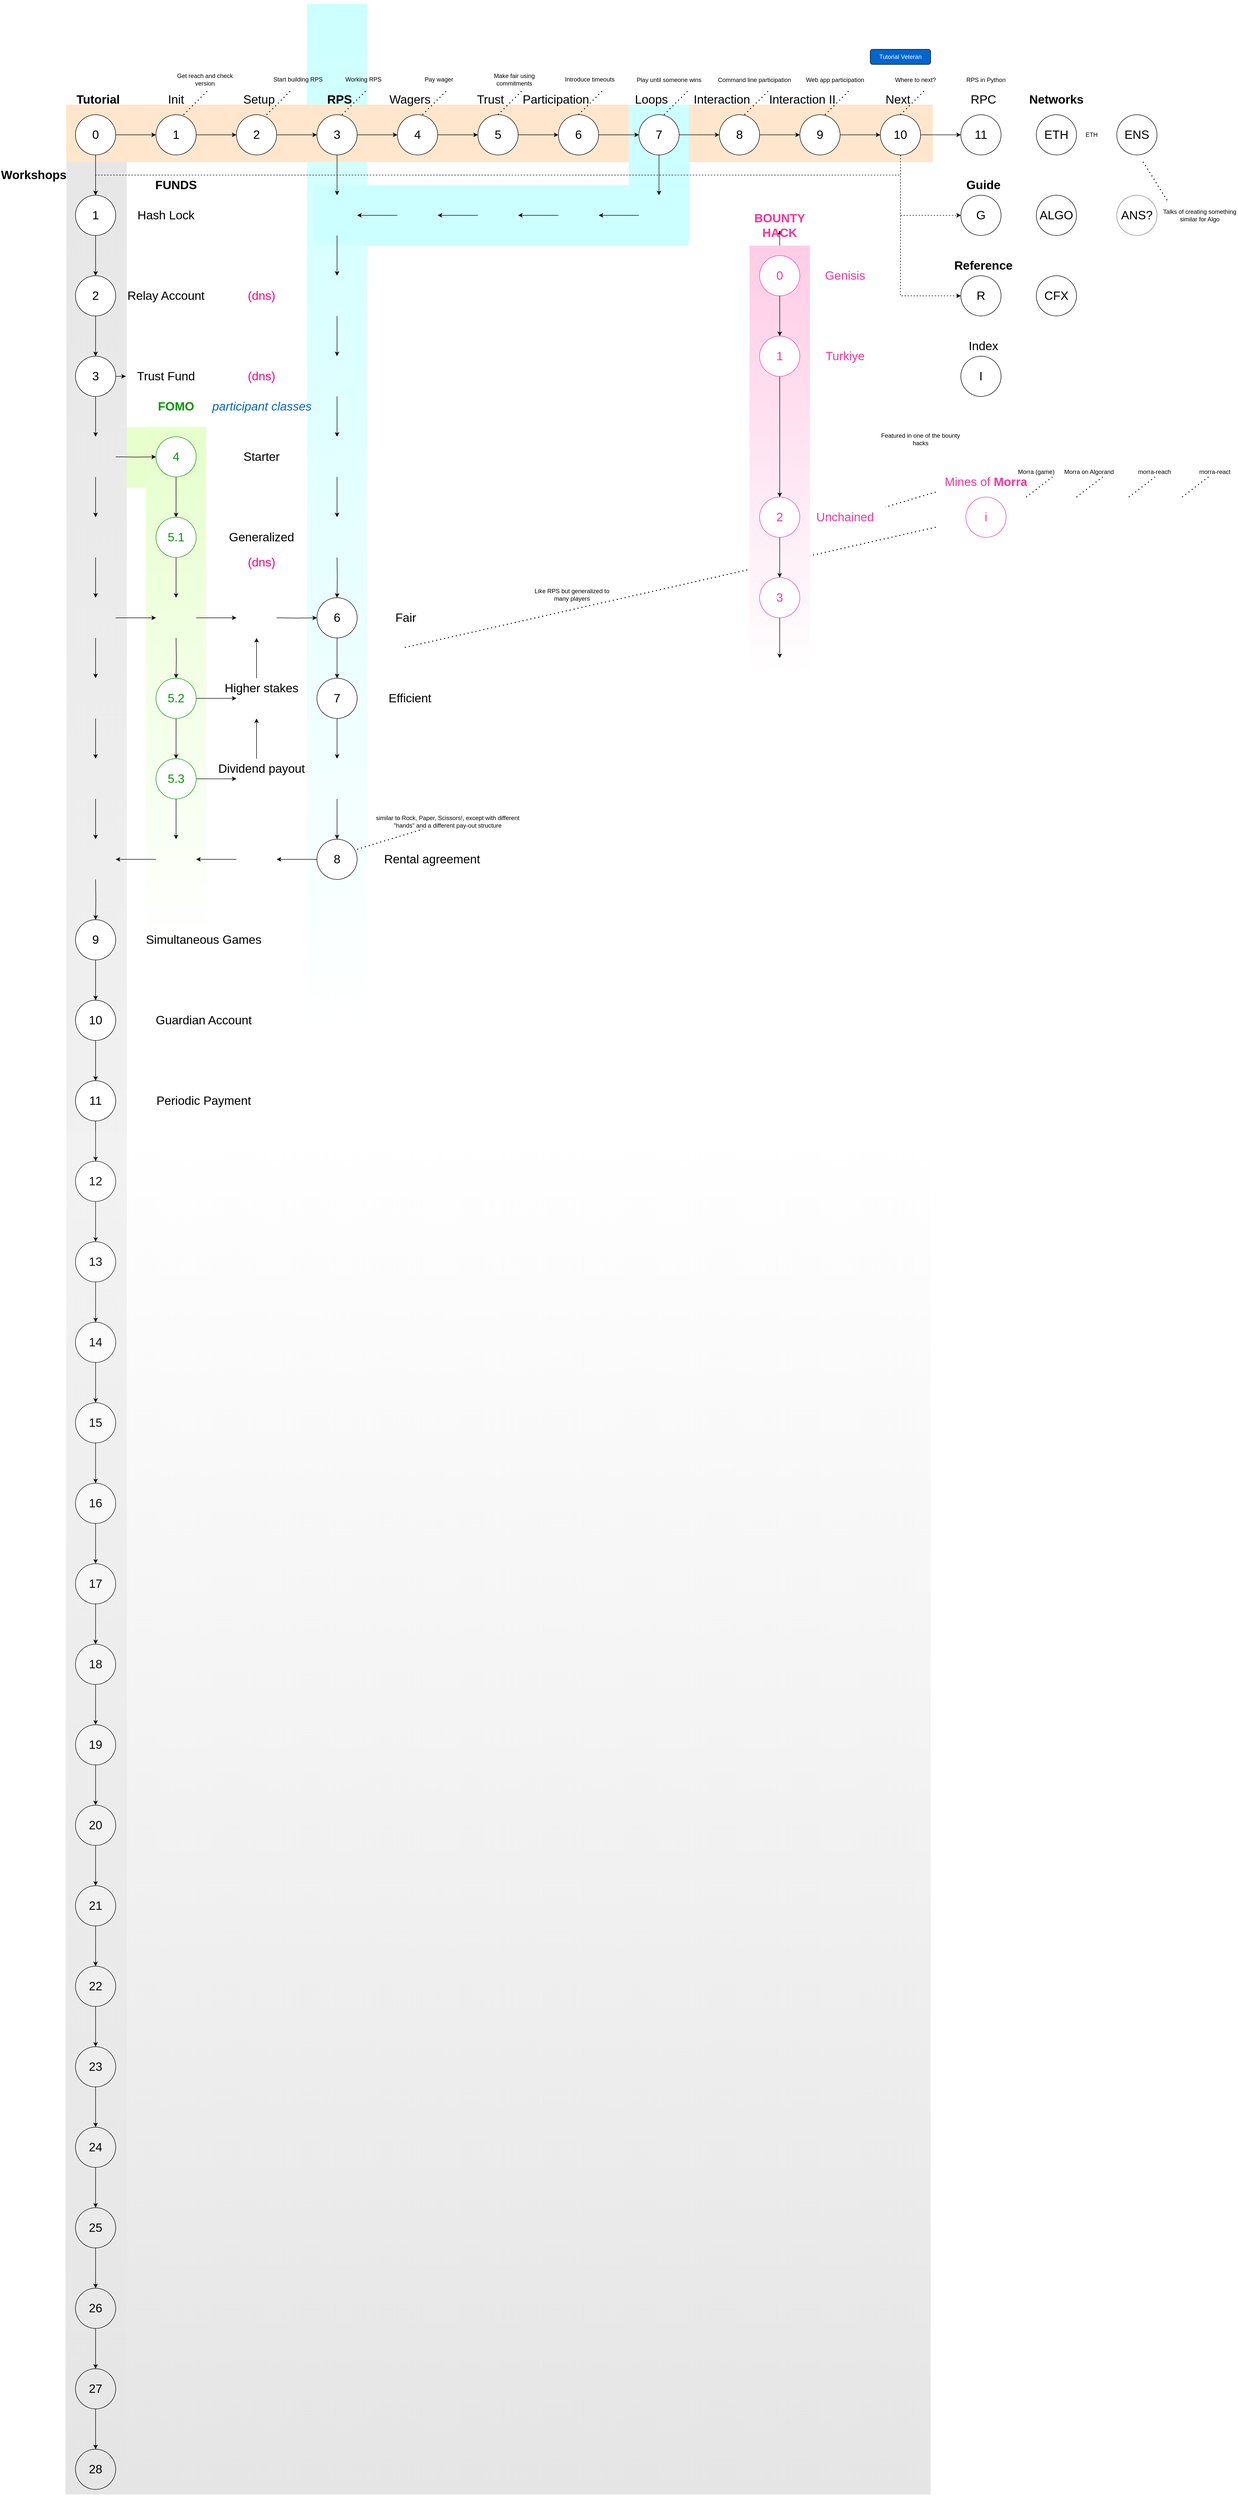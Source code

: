 <mxfile version="14.8.4" type="github">
  <diagram id="JWqnH68YOELqAhPtFyqL" name="Page-1">
    <mxGraphModel dx="3770" dy="4179" grid="1" gridSize="10" guides="1" tooltips="1" connect="1" arrows="1" fold="1" page="1" pageScale="1" pageWidth="827" pageHeight="1169" math="0" shadow="0">
      <root>
        <mxCell id="0" />
        <mxCell id="1" parent="0" />
        <mxCell id="P4zGQBsl5h3b4HmR-ngJ-12" value="" style="endArrow=none;dashed=1;html=1;dashPattern=1 3;strokeWidth=2;" parent="1" edge="1">
          <mxGeometry width="50" height="50" relative="1" as="geometry">
            <mxPoint x="2090" y="1020" as="sourcePoint" />
            <mxPoint x="1030" y="1260" as="targetPoint" />
          </mxGeometry>
        </mxCell>
        <mxCell id="MvdbTgC7_QNQWsTqHOr7-23" value="" style="rounded=0;whiteSpace=wrap;html=1;strokeColor=none;gradientColor=#ffffff;fillColor=#FFCCE6;" parent="1" vertex="1">
          <mxGeometry x="1720" y="460" width="120" height="850" as="geometry" />
        </mxCell>
        <mxCell id="MvdbTgC7_QNQWsTqHOr7-8" value="" style="rounded=0;whiteSpace=wrap;html=1;strokeColor=none;fillColor=#E6FFCC;rotation=90;" parent="1" vertex="1">
          <mxGeometry x="450" y="754" width="120" height="254" as="geometry" />
        </mxCell>
        <mxCell id="MvdbTgC7_QNQWsTqHOr7-7" value="" style="rounded=0;whiteSpace=wrap;html=1;strokeColor=none;fillColor=#E6FFCC;gradientColor=#ffffff;" parent="1" vertex="1">
          <mxGeometry x="520" y="820" width="120" height="1020" as="geometry" />
        </mxCell>
        <mxCell id="MvdbTgC7_QNQWsTqHOr7-6" value="" style="rounded=0;whiteSpace=wrap;html=1;strokeColor=none;fillColor=#E6E6E6;gradientColor=#ffffff;" parent="1" vertex="1">
          <mxGeometry x="362" y="180" width="120" height="4760" as="geometry" />
        </mxCell>
        <mxCell id="MvdbTgC7_QNQWsTqHOr7-2" value="" style="rounded=0;whiteSpace=wrap;html=1;strokeColor=none;fillColor=#CCFFFF;gradientColor=#ffffff;" parent="1" vertex="1">
          <mxGeometry x="840" y="-20" width="120" height="2030" as="geometry" />
        </mxCell>
        <mxCell id="MvdbTgC7_QNQWsTqHOr7-3" value="" style="rounded=0;whiteSpace=wrap;html=1;strokeColor=none;rotation=90;fillColor=#FFE6CC;" parent="1" vertex="1">
          <mxGeometry x="1165.79" y="-624.23" width="114.03" height="1722.51" as="geometry" />
        </mxCell>
        <mxCell id="MvdbTgC7_QNQWsTqHOr7-5" value="" style="rounded=0;whiteSpace=wrap;html=1;strokeColor=none;fillColor=#CCFFFF;rotation=90;" parent="1" vertex="1">
          <mxGeometry x="1166.5" y="27.5" width="120" height="745" as="geometry" />
        </mxCell>
        <mxCell id="MvdbTgC7_QNQWsTqHOr7-4" value="" style="rounded=0;whiteSpace=wrap;html=1;strokeColor=none;fillColor=#CCFFFF;" parent="1" vertex="1">
          <mxGeometry x="1480" y="180" width="120" height="270" as="geometry" />
        </mxCell>
        <mxCell id="KKkGE1eCo8rrcUPM3MvS-4" value="" style="edgeStyle=orthogonalEdgeStyle;rounded=0;orthogonalLoop=1;jettySize=auto;html=1;" parent="1" source="KKkGE1eCo8rrcUPM3MvS-1" target="KKkGE1eCo8rrcUPM3MvS-3" edge="1">
          <mxGeometry relative="1" as="geometry" />
        </mxCell>
        <mxCell id="KKkGE1eCo8rrcUPM3MvS-20" value="" style="edgeStyle=orthogonalEdgeStyle;rounded=0;orthogonalLoop=1;jettySize=auto;html=1;startArrow=classic;startFill=1;endArrow=none;endFill=0;" parent="1" source="KKkGE1eCo8rrcUPM3MvS-1" target="KKkGE1eCo8rrcUPM3MvS-19" edge="1">
          <mxGeometry relative="1" as="geometry" />
        </mxCell>
        <UserObject label="&lt;font style=&quot;font-size: 24px&quot;&gt;1&lt;/font&gt;" link="https://docs.reach.sh/workshop-hash-lock.html" id="KKkGE1eCo8rrcUPM3MvS-1">
          <mxCell style="ellipse;whiteSpace=wrap;html=1;aspect=fixed;" parent="1" vertex="1">
            <mxGeometry x="380" y="360" width="80" height="80" as="geometry" />
          </mxCell>
        </UserObject>
        <mxCell id="KKkGE1eCo8rrcUPM3MvS-2" value="&lt;font style=&quot;font-size: 24px&quot;&gt;Hash Lock&lt;/font&gt;" style="text;html=1;strokeColor=none;fillColor=none;align=center;verticalAlign=middle;whiteSpace=wrap;rounded=0;" parent="1" vertex="1">
          <mxGeometry x="480" y="390" width="160" height="20" as="geometry" />
        </mxCell>
        <mxCell id="KKkGE1eCo8rrcUPM3MvS-8" value="" style="edgeStyle=orthogonalEdgeStyle;rounded=0;orthogonalLoop=1;jettySize=auto;html=1;" parent="1" source="KKkGE1eCo8rrcUPM3MvS-3" target="KKkGE1eCo8rrcUPM3MvS-7" edge="1">
          <mxGeometry relative="1" as="geometry" />
        </mxCell>
        <UserObject label="&lt;font style=&quot;font-size: 24px&quot;&gt;2&lt;/font&gt;" link="https://docs.reach.sh/workshop-relay.html" id="KKkGE1eCo8rrcUPM3MvS-3">
          <mxCell style="ellipse;whiteSpace=wrap;html=1;aspect=fixed;" parent="1" vertex="1">
            <mxGeometry x="380" y="520" width="80" height="80" as="geometry" />
          </mxCell>
        </UserObject>
        <mxCell id="KKkGE1eCo8rrcUPM3MvS-6" value="&lt;font style=&quot;font-size: 24px&quot;&gt;Relay Account&lt;/font&gt;" style="text;html=1;strokeColor=none;fillColor=none;align=center;verticalAlign=middle;whiteSpace=wrap;rounded=0;" parent="1" vertex="1">
          <mxGeometry x="480" y="550" width="160" height="20" as="geometry" />
        </mxCell>
        <mxCell id="KKkGE1eCo8rrcUPM3MvS-112" value="" style="edgeStyle=orthogonalEdgeStyle;rounded=0;orthogonalLoop=1;jettySize=auto;html=1;startArrow=none;startFill=0;endArrow=classic;endFill=1;strokeColor=#000000;" parent="1" source="KKkGE1eCo8rrcUPM3MvS-7" edge="1">
          <mxGeometry relative="1" as="geometry">
            <mxPoint x="420" y="840" as="targetPoint" />
          </mxGeometry>
        </mxCell>
        <UserObject label="&lt;span style=&quot;font-size: 24px&quot;&gt;3&lt;/span&gt;" link="https://docs.reach.sh/workshop-trust-fund.html" id="KKkGE1eCo8rrcUPM3MvS-7">
          <mxCell style="ellipse;whiteSpace=wrap;html=1;aspect=fixed;" parent="1" vertex="1">
            <mxGeometry x="380" y="680" width="80" height="80" as="geometry" />
          </mxCell>
        </UserObject>
        <mxCell id="KKkGE1eCo8rrcUPM3MvS-267" value="" style="edgeStyle=orthogonalEdgeStyle;rounded=0;orthogonalLoop=1;jettySize=auto;html=1;startArrow=classic;startFill=1;endArrow=none;endFill=0;strokeColor=#000000;" parent="1" source="KKkGE1eCo8rrcUPM3MvS-9" target="KKkGE1eCo8rrcUPM3MvS-7" edge="1">
          <mxGeometry relative="1" as="geometry" />
        </mxCell>
        <mxCell id="KKkGE1eCo8rrcUPM3MvS-9" value="&lt;span style=&quot;font-size: 24px&quot;&gt;Trust Fund&lt;/span&gt;" style="text;html=1;strokeColor=none;fillColor=none;align=center;verticalAlign=middle;whiteSpace=wrap;rounded=0;" parent="1" vertex="1">
          <mxGeometry x="480" y="710" width="160" height="20" as="geometry" />
        </mxCell>
        <mxCell id="KKkGE1eCo8rrcUPM3MvS-14" value="" style="edgeStyle=orthogonalEdgeStyle;rounded=0;orthogonalLoop=1;jettySize=auto;html=1;" parent="1" edge="1">
          <mxGeometry relative="1" as="geometry">
            <mxPoint x="420" y="920" as="sourcePoint" />
            <mxPoint x="420" y="1000" as="targetPoint" />
          </mxGeometry>
        </mxCell>
        <mxCell id="KKkGE1eCo8rrcUPM3MvS-100" value="" style="edgeStyle=orthogonalEdgeStyle;rounded=0;orthogonalLoop=1;jettySize=auto;html=1;startArrow=none;startFill=0;endArrow=classic;endFill=1;strokeColor=#000000;" parent="1" target="KKkGE1eCo8rrcUPM3MvS-99" edge="1">
          <mxGeometry relative="1" as="geometry">
            <mxPoint x="460" y="880" as="sourcePoint" />
          </mxGeometry>
        </mxCell>
        <mxCell id="KKkGE1eCo8rrcUPM3MvS-17" value="" style="edgeStyle=orthogonalEdgeStyle;rounded=0;orthogonalLoop=1;jettySize=auto;html=1;" parent="1" edge="1">
          <mxGeometry relative="1" as="geometry">
            <mxPoint x="420" y="1080" as="sourcePoint" />
            <mxPoint x="420" y="1160" as="targetPoint" />
          </mxGeometry>
        </mxCell>
        <mxCell id="KKkGE1eCo8rrcUPM3MvS-15" value="&lt;span style=&quot;font-size: 24px&quot;&gt;Generalized&lt;/span&gt;" style="text;html=1;strokeColor=none;fillColor=none;align=center;verticalAlign=middle;whiteSpace=wrap;rounded=0;" parent="1" vertex="1">
          <mxGeometry x="650" y="1030" width="200" height="20" as="geometry" />
        </mxCell>
        <mxCell id="KKkGE1eCo8rrcUPM3MvS-18" value="&lt;span style=&quot;font-size: 24px&quot;&gt;Fair&amp;nbsp;&lt;/span&gt;" style="text;html=1;strokeColor=none;fillColor=none;align=center;verticalAlign=middle;whiteSpace=wrap;rounded=0;" parent="1" vertex="1">
          <mxGeometry x="980" y="1190" width="120" height="20" as="geometry" />
        </mxCell>
        <mxCell id="KKkGE1eCo8rrcUPM3MvS-26" value="" style="edgeStyle=orthogonalEdgeStyle;rounded=0;orthogonalLoop=1;jettySize=auto;html=1;startArrow=none;startFill=0;endArrow=classic;endFill=1;" parent="1" source="KKkGE1eCo8rrcUPM3MvS-19" target="KKkGE1eCo8rrcUPM3MvS-25" edge="1">
          <mxGeometry relative="1" as="geometry" />
        </mxCell>
        <UserObject label="&lt;span style=&quot;font-size: 24px&quot;&gt;0&lt;/span&gt;" link="https://docs.reach.sh/tut.html" id="KKkGE1eCo8rrcUPM3MvS-19">
          <mxCell style="ellipse;whiteSpace=wrap;html=1;aspect=fixed;" parent="1" vertex="1">
            <mxGeometry x="380" y="200" width="80" height="80" as="geometry" />
          </mxCell>
        </UserObject>
        <mxCell id="KKkGE1eCo8rrcUPM3MvS-21" value="&lt;font style=&quot;font-size: 24px&quot;&gt;&lt;b&gt;Tutorial&lt;/b&gt;&lt;/font&gt;" style="text;html=1;strokeColor=none;fillColor=none;align=left;verticalAlign=middle;whiteSpace=wrap;rounded=0;" parent="1" vertex="1">
          <mxGeometry x="380" y="160" width="160" height="20" as="geometry" />
        </mxCell>
        <mxCell id="KKkGE1eCo8rrcUPM3MvS-29" value="" style="edgeStyle=orthogonalEdgeStyle;rounded=0;orthogonalLoop=1;jettySize=auto;html=1;startArrow=none;startFill=0;endArrow=classic;endFill=1;" parent="1" source="KKkGE1eCo8rrcUPM3MvS-25" target="KKkGE1eCo8rrcUPM3MvS-28" edge="1">
          <mxGeometry relative="1" as="geometry" />
        </mxCell>
        <UserObject label="&lt;span style=&quot;font-size: 24px&quot;&gt;1&lt;/span&gt;" link="https://docs.reach.sh/tut-1.html" id="KKkGE1eCo8rrcUPM3MvS-25">
          <mxCell style="ellipse;whiteSpace=wrap;html=1;aspect=fixed;" parent="1" vertex="1">
            <mxGeometry x="540" y="200" width="80" height="80" as="geometry" />
          </mxCell>
        </UserObject>
        <mxCell id="KKkGE1eCo8rrcUPM3MvS-27" value="&lt;font style=&quot;font-size: 24px&quot;&gt;Init&lt;/font&gt;" style="text;html=1;strokeColor=none;fillColor=none;align=center;verticalAlign=middle;whiteSpace=wrap;rounded=0;" parent="1" vertex="1">
          <mxGeometry x="525" y="160" width="110" height="20" as="geometry" />
        </mxCell>
        <mxCell id="KKkGE1eCo8rrcUPM3MvS-36" value="" style="edgeStyle=orthogonalEdgeStyle;rounded=0;orthogonalLoop=1;jettySize=auto;html=1;startArrow=none;startFill=0;endArrow=classic;endFill=1;" parent="1" source="KKkGE1eCo8rrcUPM3MvS-28" target="KKkGE1eCo8rrcUPM3MvS-35" edge="1">
          <mxGeometry relative="1" as="geometry" />
        </mxCell>
        <UserObject label="&lt;span style=&quot;font-size: 24px&quot;&gt;2&lt;/span&gt;" link="https://docs.reach.sh/tut-2.html" id="KKkGE1eCo8rrcUPM3MvS-28">
          <mxCell style="ellipse;whiteSpace=wrap;html=1;aspect=fixed;" parent="1" vertex="1">
            <mxGeometry x="700" y="200" width="80" height="80" as="geometry" />
          </mxCell>
        </UserObject>
        <mxCell id="KKkGE1eCo8rrcUPM3MvS-30" value="" style="endArrow=none;dashed=1;html=1;dashPattern=1 3;strokeWidth=2;" parent="1" edge="1">
          <mxGeometry width="50" height="50" relative="1" as="geometry">
            <mxPoint x="595" y="200" as="sourcePoint" />
            <mxPoint x="645" y="150" as="targetPoint" />
          </mxGeometry>
        </mxCell>
        <mxCell id="KKkGE1eCo8rrcUPM3MvS-31" value="&lt;font style=&quot;font-size: 12px&quot;&gt;Get reach and check version&lt;/font&gt;" style="text;html=1;strokeColor=none;fillColor=none;align=center;verticalAlign=middle;whiteSpace=wrap;rounded=0;" parent="1" vertex="1">
          <mxGeometry x="575" y="120" width="125" height="20" as="geometry" />
        </mxCell>
        <mxCell id="KKkGE1eCo8rrcUPM3MvS-32" value="&lt;font style=&quot;font-size: 24px&quot;&gt;Setup&lt;/font&gt;" style="text;html=1;strokeColor=none;fillColor=none;align=center;verticalAlign=middle;whiteSpace=wrap;rounded=0;" parent="1" vertex="1">
          <mxGeometry x="690" y="160" width="110" height="20" as="geometry" />
        </mxCell>
        <mxCell id="KKkGE1eCo8rrcUPM3MvS-33" value="Start building RPS" style="text;html=1;strokeColor=none;fillColor=none;align=center;verticalAlign=middle;whiteSpace=wrap;rounded=0;" parent="1" vertex="1">
          <mxGeometry x="760" y="120" width="125" height="20" as="geometry" />
        </mxCell>
        <mxCell id="KKkGE1eCo8rrcUPM3MvS-34" value="" style="endArrow=none;dashed=1;html=1;dashPattern=1 3;strokeWidth=2;" parent="1" edge="1">
          <mxGeometry width="50" height="50" relative="1" as="geometry">
            <mxPoint x="760" y="200" as="sourcePoint" />
            <mxPoint x="810" y="150" as="targetPoint" />
          </mxGeometry>
        </mxCell>
        <mxCell id="KKkGE1eCo8rrcUPM3MvS-41" value="" style="edgeStyle=orthogonalEdgeStyle;rounded=0;orthogonalLoop=1;jettySize=auto;html=1;startArrow=none;startFill=0;endArrow=classic;endFill=1;" parent="1" source="KKkGE1eCo8rrcUPM3MvS-35" target="KKkGE1eCo8rrcUPM3MvS-40" edge="1">
          <mxGeometry relative="1" as="geometry" />
        </mxCell>
        <mxCell id="KKkGE1eCo8rrcUPM3MvS-116" value="" style="edgeStyle=orthogonalEdgeStyle;rounded=0;orthogonalLoop=1;jettySize=auto;html=1;startArrow=none;startFill=0;endArrow=classic;endFill=1;strokeColor=#000000;" parent="1" source="KKkGE1eCo8rrcUPM3MvS-35" edge="1">
          <mxGeometry relative="1" as="geometry">
            <mxPoint x="900" y="360" as="targetPoint" />
          </mxGeometry>
        </mxCell>
        <UserObject label="&lt;span style=&quot;font-size: 24px&quot;&gt;3&lt;/span&gt;" link="https://docs.reach.sh/tut-3.html" id="KKkGE1eCo8rrcUPM3MvS-35">
          <mxCell style="ellipse;whiteSpace=wrap;html=1;aspect=fixed;" parent="1" vertex="1">
            <mxGeometry x="860" y="200" width="80" height="80" as="geometry" />
          </mxCell>
        </UserObject>
        <mxCell id="KKkGE1eCo8rrcUPM3MvS-37" value="&lt;font style=&quot;font-size: 24px&quot;&gt;&lt;b&gt;RPS&lt;/b&gt;&lt;/font&gt;" style="text;html=1;strokeColor=none;fillColor=none;align=center;verticalAlign=middle;whiteSpace=wrap;rounded=0;" parent="1" vertex="1">
          <mxGeometry x="850" y="160" width="110" height="20" as="geometry" />
        </mxCell>
        <mxCell id="KKkGE1eCo8rrcUPM3MvS-38" value="" style="endArrow=none;dashed=1;html=1;dashPattern=1 3;strokeWidth=2;" parent="1" edge="1">
          <mxGeometry width="50" height="50" relative="1" as="geometry">
            <mxPoint x="910" y="200" as="sourcePoint" />
            <mxPoint x="960" y="150" as="targetPoint" />
          </mxGeometry>
        </mxCell>
        <mxCell id="KKkGE1eCo8rrcUPM3MvS-39" value="Working RPS" style="text;html=1;strokeColor=none;fillColor=none;align=center;verticalAlign=middle;whiteSpace=wrap;rounded=0;" parent="1" vertex="1">
          <mxGeometry x="890" y="120" width="125" height="20" as="geometry" />
        </mxCell>
        <mxCell id="KKkGE1eCo8rrcUPM3MvS-46" value="" style="edgeStyle=orthogonalEdgeStyle;rounded=0;orthogonalLoop=1;jettySize=auto;html=1;startArrow=none;startFill=0;endArrow=classic;endFill=1;" parent="1" source="KKkGE1eCo8rrcUPM3MvS-40" target="KKkGE1eCo8rrcUPM3MvS-45" edge="1">
          <mxGeometry relative="1" as="geometry" />
        </mxCell>
        <UserObject label="&lt;span style=&quot;font-size: 24px&quot;&gt;4&lt;/span&gt;" link="https://docs.reach.sh/tut-4.html" id="KKkGE1eCo8rrcUPM3MvS-40">
          <mxCell style="ellipse;whiteSpace=wrap;html=1;aspect=fixed;" parent="1" vertex="1">
            <mxGeometry x="1020" y="200" width="80" height="80" as="geometry" />
          </mxCell>
        </UserObject>
        <mxCell id="KKkGE1eCo8rrcUPM3MvS-42" value="&lt;font style=&quot;font-size: 24px&quot;&gt;Wagers&lt;/font&gt;" style="text;html=1;strokeColor=none;fillColor=none;align=center;verticalAlign=middle;whiteSpace=wrap;rounded=0;" parent="1" vertex="1">
          <mxGeometry x="990" y="160" width="110" height="20" as="geometry" />
        </mxCell>
        <mxCell id="KKkGE1eCo8rrcUPM3MvS-43" value="" style="endArrow=none;dashed=1;html=1;dashPattern=1 3;strokeWidth=2;" parent="1" edge="1">
          <mxGeometry width="50" height="50" relative="1" as="geometry">
            <mxPoint x="1070" y="200" as="sourcePoint" />
            <mxPoint x="1120" y="150" as="targetPoint" />
          </mxGeometry>
        </mxCell>
        <mxCell id="KKkGE1eCo8rrcUPM3MvS-44" value="Pay wager" style="text;html=1;strokeColor=none;fillColor=none;align=center;verticalAlign=middle;whiteSpace=wrap;rounded=0;" parent="1" vertex="1">
          <mxGeometry x="1040" y="120" width="125" height="20" as="geometry" />
        </mxCell>
        <mxCell id="KKkGE1eCo8rrcUPM3MvS-51" value="" style="edgeStyle=orthogonalEdgeStyle;rounded=0;orthogonalLoop=1;jettySize=auto;html=1;startArrow=none;startFill=0;endArrow=classic;endFill=1;" parent="1" source="KKkGE1eCo8rrcUPM3MvS-45" target="KKkGE1eCo8rrcUPM3MvS-50" edge="1">
          <mxGeometry relative="1" as="geometry" />
        </mxCell>
        <UserObject label="&lt;span style=&quot;font-size: 24px&quot;&gt;5&lt;/span&gt;" link="https://docs.reach.sh/tut-5.html" id="KKkGE1eCo8rrcUPM3MvS-45">
          <mxCell style="ellipse;whiteSpace=wrap;html=1;aspect=fixed;" parent="1" vertex="1">
            <mxGeometry x="1180" y="200" width="80" height="80" as="geometry" />
          </mxCell>
        </UserObject>
        <mxCell id="KKkGE1eCo8rrcUPM3MvS-47" value="&lt;font style=&quot;font-size: 24px&quot;&gt;Trust&lt;/font&gt;" style="text;html=1;strokeColor=none;fillColor=none;align=center;verticalAlign=middle;whiteSpace=wrap;rounded=0;" parent="1" vertex="1">
          <mxGeometry x="1150" y="160" width="110" height="20" as="geometry" />
        </mxCell>
        <mxCell id="KKkGE1eCo8rrcUPM3MvS-48" value="" style="endArrow=none;dashed=1;html=1;dashPattern=1 3;strokeWidth=2;" parent="1" edge="1">
          <mxGeometry width="50" height="50" relative="1" as="geometry">
            <mxPoint x="1220" y="200" as="sourcePoint" />
            <mxPoint x="1270" y="150" as="targetPoint" />
          </mxGeometry>
        </mxCell>
        <mxCell id="KKkGE1eCo8rrcUPM3MvS-49" value="Make fair using commitments" style="text;html=1;strokeColor=none;fillColor=none;align=center;verticalAlign=middle;whiteSpace=wrap;rounded=0;" parent="1" vertex="1">
          <mxGeometry x="1190" y="120" width="125" height="20" as="geometry" />
        </mxCell>
        <mxCell id="KKkGE1eCo8rrcUPM3MvS-56" value="" style="edgeStyle=orthogonalEdgeStyle;rounded=0;orthogonalLoop=1;jettySize=auto;html=1;startArrow=none;startFill=0;endArrow=classic;endFill=1;" parent="1" source="KKkGE1eCo8rrcUPM3MvS-50" target="KKkGE1eCo8rrcUPM3MvS-55" edge="1">
          <mxGeometry relative="1" as="geometry" />
        </mxCell>
        <UserObject label="&lt;span style=&quot;font-size: 24px&quot;&gt;6&lt;/span&gt;" link="https://docs.reach.sh/tut-6.html" id="KKkGE1eCo8rrcUPM3MvS-50">
          <mxCell style="ellipse;whiteSpace=wrap;html=1;aspect=fixed;" parent="1" vertex="1">
            <mxGeometry x="1340" y="200" width="80" height="80" as="geometry" />
          </mxCell>
        </UserObject>
        <mxCell id="KKkGE1eCo8rrcUPM3MvS-52" value="&lt;span style=&quot;font-size: 24px&quot;&gt;Participation&lt;/span&gt;" style="text;html=1;strokeColor=none;fillColor=none;align=center;verticalAlign=middle;whiteSpace=wrap;rounded=0;" parent="1" vertex="1">
          <mxGeometry x="1280" y="160" width="110" height="20" as="geometry" />
        </mxCell>
        <mxCell id="KKkGE1eCo8rrcUPM3MvS-53" value="Introduce timeouts" style="text;html=1;strokeColor=none;fillColor=none;align=center;verticalAlign=middle;whiteSpace=wrap;rounded=0;" parent="1" vertex="1">
          <mxGeometry x="1340" y="120" width="125" height="20" as="geometry" />
        </mxCell>
        <mxCell id="KKkGE1eCo8rrcUPM3MvS-54" value="" style="endArrow=none;dashed=1;html=1;dashPattern=1 3;strokeWidth=2;" parent="1" edge="1">
          <mxGeometry width="50" height="50" relative="1" as="geometry">
            <mxPoint x="1380" y="200" as="sourcePoint" />
            <mxPoint x="1430" y="150" as="targetPoint" />
          </mxGeometry>
        </mxCell>
        <mxCell id="KKkGE1eCo8rrcUPM3MvS-61" value="" style="edgeStyle=orthogonalEdgeStyle;rounded=0;orthogonalLoop=1;jettySize=auto;html=1;startArrow=none;startFill=0;endArrow=classic;endFill=1;" parent="1" source="KKkGE1eCo8rrcUPM3MvS-55" target="KKkGE1eCo8rrcUPM3MvS-60" edge="1">
          <mxGeometry relative="1" as="geometry" />
        </mxCell>
        <mxCell id="KKkGE1eCo8rrcUPM3MvS-135" value="" style="edgeStyle=orthogonalEdgeStyle;rounded=0;orthogonalLoop=1;jettySize=auto;html=1;startArrow=none;startFill=0;endArrow=classic;endFill=1;strokeColor=#000000;" parent="1" source="KKkGE1eCo8rrcUPM3MvS-55" edge="1">
          <mxGeometry relative="1" as="geometry">
            <mxPoint x="1540" y="360" as="targetPoint" />
          </mxGeometry>
        </mxCell>
        <UserObject label="&lt;span style=&quot;font-size: 24px&quot;&gt;7&lt;/span&gt;" link="https://docs.reach.sh/tut-7.html" id="KKkGE1eCo8rrcUPM3MvS-55">
          <mxCell style="ellipse;whiteSpace=wrap;html=1;aspect=fixed;" parent="1" vertex="1">
            <mxGeometry x="1500" y="200" width="80" height="80" as="geometry" />
          </mxCell>
        </UserObject>
        <mxCell id="KKkGE1eCo8rrcUPM3MvS-57" value="&lt;span style=&quot;font-size: 24px&quot;&gt;Loops&lt;/span&gt;" style="text;html=1;strokeColor=none;fillColor=none;align=center;verticalAlign=middle;whiteSpace=wrap;rounded=0;" parent="1" vertex="1">
          <mxGeometry x="1470" y="160" width="110" height="20" as="geometry" />
        </mxCell>
        <mxCell id="KKkGE1eCo8rrcUPM3MvS-58" value="" style="endArrow=none;dashed=1;html=1;dashPattern=1 3;strokeWidth=2;" parent="1" edge="1">
          <mxGeometry width="50" height="50" relative="1" as="geometry">
            <mxPoint x="1550" y="200" as="sourcePoint" />
            <mxPoint x="1600" y="150" as="targetPoint" />
          </mxGeometry>
        </mxCell>
        <mxCell id="KKkGE1eCo8rrcUPM3MvS-59" value="Play until someone wins" style="text;html=1;strokeColor=none;fillColor=none;align=center;verticalAlign=middle;whiteSpace=wrap;rounded=0;" parent="1" vertex="1">
          <mxGeometry x="1490" y="120" width="140" height="22.4" as="geometry" />
        </mxCell>
        <mxCell id="KKkGE1eCo8rrcUPM3MvS-66" value="" style="edgeStyle=orthogonalEdgeStyle;rounded=0;orthogonalLoop=1;jettySize=auto;html=1;startArrow=none;startFill=0;endArrow=classic;endFill=1;" parent="1" source="KKkGE1eCo8rrcUPM3MvS-60" target="KKkGE1eCo8rrcUPM3MvS-65" edge="1">
          <mxGeometry relative="1" as="geometry" />
        </mxCell>
        <UserObject label="&lt;span style=&quot;font-size: 24px&quot;&gt;8&lt;/span&gt;" link="https://docs.reach.sh/tut-8.html" id="KKkGE1eCo8rrcUPM3MvS-60">
          <mxCell style="ellipse;whiteSpace=wrap;html=1;aspect=fixed;" parent="1" vertex="1">
            <mxGeometry x="1660" y="200" width="80" height="80" as="geometry" />
          </mxCell>
        </UserObject>
        <mxCell id="KKkGE1eCo8rrcUPM3MvS-62" value="&lt;span style=&quot;font-size: 24px&quot;&gt;Interaction&lt;/span&gt;" style="text;html=1;strokeColor=none;fillColor=none;align=center;verticalAlign=middle;whiteSpace=wrap;rounded=0;" parent="1" vertex="1">
          <mxGeometry x="1610" y="160" width="110" height="20" as="geometry" />
        </mxCell>
        <mxCell id="KKkGE1eCo8rrcUPM3MvS-63" value="" style="endArrow=none;dashed=1;html=1;dashPattern=1 3;strokeWidth=2;" parent="1" edge="1">
          <mxGeometry width="50" height="50" relative="1" as="geometry">
            <mxPoint x="1710" y="200" as="sourcePoint" />
            <mxPoint x="1760" y="150" as="targetPoint" />
          </mxGeometry>
        </mxCell>
        <mxCell id="KKkGE1eCo8rrcUPM3MvS-64" value="Command line participation" style="text;html=1;strokeColor=none;fillColor=none;align=center;verticalAlign=middle;whiteSpace=wrap;rounded=0;" parent="1" vertex="1">
          <mxGeometry x="1650" y="120" width="160" height="22.4" as="geometry" />
        </mxCell>
        <mxCell id="KKkGE1eCo8rrcUPM3MvS-71" value="" style="edgeStyle=orthogonalEdgeStyle;rounded=0;orthogonalLoop=1;jettySize=auto;html=1;startArrow=none;startFill=0;endArrow=classic;endFill=1;" parent="1" source="KKkGE1eCo8rrcUPM3MvS-65" target="KKkGE1eCo8rrcUPM3MvS-70" edge="1">
          <mxGeometry relative="1" as="geometry" />
        </mxCell>
        <UserObject label="&lt;span style=&quot;font-size: 24px&quot;&gt;9&lt;/span&gt;" link="https://docs.reach.sh/tut-9.html" id="KKkGE1eCo8rrcUPM3MvS-65">
          <mxCell style="ellipse;whiteSpace=wrap;html=1;aspect=fixed;" parent="1" vertex="1">
            <mxGeometry x="1820" y="200" width="80" height="80" as="geometry" />
          </mxCell>
        </UserObject>
        <mxCell id="KKkGE1eCo8rrcUPM3MvS-67" value="&lt;span style=&quot;font-size: 24px&quot;&gt;Interaction II&lt;/span&gt;" style="text;html=1;strokeColor=none;fillColor=none;align=center;verticalAlign=middle;whiteSpace=wrap;rounded=0;" parent="1" vertex="1">
          <mxGeometry x="1750" y="160" width="150" height="20" as="geometry" />
        </mxCell>
        <mxCell id="KKkGE1eCo8rrcUPM3MvS-68" value="" style="endArrow=none;dashed=1;html=1;dashPattern=1 3;strokeWidth=2;" parent="1" edge="1">
          <mxGeometry width="50" height="50" relative="1" as="geometry">
            <mxPoint x="1870" y="200" as="sourcePoint" />
            <mxPoint x="1920" y="150" as="targetPoint" />
          </mxGeometry>
        </mxCell>
        <mxCell id="KKkGE1eCo8rrcUPM3MvS-69" value="Web app participation" style="text;html=1;strokeColor=none;fillColor=none;align=center;verticalAlign=middle;whiteSpace=wrap;rounded=0;" parent="1" vertex="1">
          <mxGeometry x="1820" y="120" width="140" height="22.4" as="geometry" />
        </mxCell>
        <mxCell id="KKkGE1eCo8rrcUPM3MvS-73" value="" style="edgeStyle=orthogonalEdgeStyle;rounded=0;orthogonalLoop=1;jettySize=auto;html=1;startArrow=none;startFill=0;endArrow=classic;endFill=1;" parent="1" source="KKkGE1eCo8rrcUPM3MvS-70" target="KKkGE1eCo8rrcUPM3MvS-72" edge="1">
          <mxGeometry relative="1" as="geometry" />
        </mxCell>
        <mxCell id="KKkGE1eCo8rrcUPM3MvS-83" value="" style="edgeStyle=orthogonalEdgeStyle;rounded=0;orthogonalLoop=1;jettySize=auto;html=1;startArrow=none;startFill=0;endArrow=classic;endFill=1;dashed=1;entryX=0.5;entryY=0;entryDx=0;entryDy=0;" parent="1" source="KKkGE1eCo8rrcUPM3MvS-70" target="KKkGE1eCo8rrcUPM3MvS-1" edge="1">
          <mxGeometry relative="1" as="geometry">
            <mxPoint x="520" y="319" as="targetPoint" />
            <Array as="points">
              <mxPoint x="2020" y="320" />
              <mxPoint x="420" y="320" />
            </Array>
          </mxGeometry>
        </mxCell>
        <mxCell id="KKkGE1eCo8rrcUPM3MvS-87" style="edgeStyle=orthogonalEdgeStyle;rounded=0;orthogonalLoop=1;jettySize=auto;html=1;exitX=0.5;exitY=1;exitDx=0;exitDy=0;startArrow=none;startFill=0;endArrow=classic;endFill=1;strokeColor=#000000;dashed=1;entryX=0;entryY=0.5;entryDx=0;entryDy=0;" parent="1" source="KKkGE1eCo8rrcUPM3MvS-70" target="KKkGE1eCo8rrcUPM3MvS-89" edge="1">
          <mxGeometry relative="1" as="geometry">
            <mxPoint x="1830" y="360" as="targetPoint" />
            <Array as="points">
              <mxPoint x="2020" y="400" />
            </Array>
          </mxGeometry>
        </mxCell>
        <mxCell id="KKkGE1eCo8rrcUPM3MvS-93" style="edgeStyle=orthogonalEdgeStyle;rounded=0;orthogonalLoop=1;jettySize=auto;html=1;exitX=0.5;exitY=1;exitDx=0;exitDy=0;entryX=0;entryY=0.5;entryDx=0;entryDy=0;dashed=1;startArrow=none;startFill=0;endArrow=classic;endFill=1;strokeColor=#000000;" parent="1" source="KKkGE1eCo8rrcUPM3MvS-70" target="KKkGE1eCo8rrcUPM3MvS-91" edge="1">
          <mxGeometry relative="1" as="geometry" />
        </mxCell>
        <UserObject label="&lt;span style=&quot;font-size: 24px&quot;&gt;10&lt;/span&gt;" link="https://docs.reach.sh/tut-10.html" id="KKkGE1eCo8rrcUPM3MvS-70">
          <mxCell style="ellipse;whiteSpace=wrap;html=1;aspect=fixed;" parent="1" vertex="1">
            <mxGeometry x="1980" y="200" width="80" height="80" as="geometry" />
          </mxCell>
        </UserObject>
        <UserObject label="&lt;span style=&quot;font-size: 24px&quot;&gt;11&lt;/span&gt;" link="https://docs.reach.sh/tut-7-rpc.html" id="KKkGE1eCo8rrcUPM3MvS-72">
          <mxCell style="ellipse;whiteSpace=wrap;html=1;aspect=fixed;" parent="1" vertex="1">
            <mxGeometry x="2140" y="200" width="80" height="80" as="geometry" />
          </mxCell>
        </UserObject>
        <mxCell id="KKkGE1eCo8rrcUPM3MvS-74" value="&lt;span style=&quot;font-size: 24px&quot;&gt;Next&lt;/span&gt;" style="text;html=1;strokeColor=none;fillColor=none;align=center;verticalAlign=middle;whiteSpace=wrap;rounded=0;" parent="1" vertex="1">
          <mxGeometry x="1940" y="160" width="150" height="20" as="geometry" />
        </mxCell>
        <mxCell id="KKkGE1eCo8rrcUPM3MvS-76" value="" style="endArrow=none;dashed=1;html=1;dashPattern=1 3;strokeWidth=2;" parent="1" edge="1">
          <mxGeometry width="50" height="50" relative="1" as="geometry">
            <mxPoint x="2020" y="200" as="sourcePoint" />
            <mxPoint x="2070" y="150" as="targetPoint" />
          </mxGeometry>
        </mxCell>
        <mxCell id="KKkGE1eCo8rrcUPM3MvS-77" value="Where to next?" style="text;html=1;strokeColor=none;fillColor=none;align=center;verticalAlign=middle;whiteSpace=wrap;rounded=0;" parent="1" vertex="1">
          <mxGeometry x="1980" y="120" width="140" height="22.4" as="geometry" />
        </mxCell>
        <mxCell id="KKkGE1eCo8rrcUPM3MvS-78" value="&lt;span style=&quot;font-size: 24px&quot;&gt;RPC&lt;/span&gt;" style="text;html=1;strokeColor=none;fillColor=none;align=center;verticalAlign=middle;whiteSpace=wrap;rounded=0;" parent="1" vertex="1">
          <mxGeometry x="2110" y="160" width="150" height="20" as="geometry" />
        </mxCell>
        <mxCell id="KKkGE1eCo8rrcUPM3MvS-79" value="RPS in Python" style="text;html=1;strokeColor=none;fillColor=none;align=center;verticalAlign=middle;whiteSpace=wrap;rounded=0;" parent="1" vertex="1">
          <mxGeometry x="2120" y="120" width="140" height="22.4" as="geometry" />
        </mxCell>
        <mxCell id="KKkGE1eCo8rrcUPM3MvS-81" value="&lt;span style=&quot;background-color: rgb(0 , 102 , 204)&quot;&gt;&lt;font color=&quot;#ffffff&quot;&gt;Tutorial Veteran&lt;/font&gt;&lt;/span&gt;" style="rounded=1;whiteSpace=wrap;html=1;fillColor=#0066CC;" parent="1" vertex="1">
          <mxGeometry x="1960" y="70" width="120" height="30" as="geometry" />
        </mxCell>
        <UserObject label="&lt;font style=&quot;font-size: 24px&quot;&gt;&lt;b&gt;Workshops&lt;/b&gt;&lt;/font&gt;" link="https://docs.reach.sh/workshop.html" id="KKkGE1eCo8rrcUPM3MvS-85">
          <mxCell style="text;html=1;strokeColor=none;fillColor=none;align=left;verticalAlign=middle;whiteSpace=wrap;rounded=0;" parent="1" vertex="1">
            <mxGeometry x="230" y="310" width="160" height="20" as="geometry" />
          </mxCell>
        </UserObject>
        <UserObject label="&lt;span style=&quot;font-size: 24px&quot;&gt;G&lt;/span&gt;" link="https://docs.reach.sh/guide.html" id="KKkGE1eCo8rrcUPM3MvS-89">
          <mxCell style="ellipse;whiteSpace=wrap;html=1;aspect=fixed;" parent="1" vertex="1">
            <mxGeometry x="2140" y="360" width="80" height="80" as="geometry" />
          </mxCell>
        </UserObject>
        <UserObject label="&lt;span style=&quot;font-size: 24px&quot;&gt;R&lt;/span&gt;" link="https://docs.reach.sh/ref.html" id="KKkGE1eCo8rrcUPM3MvS-91">
          <mxCell style="ellipse;whiteSpace=wrap;html=1;aspect=fixed;" parent="1" vertex="1">
            <mxGeometry x="2140" y="520" width="80" height="80" as="geometry" />
          </mxCell>
        </UserObject>
        <mxCell id="KKkGE1eCo8rrcUPM3MvS-94" value="&lt;span style=&quot;font-size: 24px&quot;&gt;&lt;b&gt;Guide&lt;/b&gt;&lt;/span&gt;" style="text;html=1;strokeColor=none;fillColor=none;align=center;verticalAlign=middle;whiteSpace=wrap;rounded=0;" parent="1" vertex="1">
          <mxGeometry x="2110" y="330" width="150" height="20" as="geometry" />
        </mxCell>
        <mxCell id="KKkGE1eCo8rrcUPM3MvS-95" value="&lt;span style=&quot;font-size: 24px&quot;&gt;&lt;b&gt;Reference&lt;/b&gt;&lt;/span&gt;" style="text;html=1;strokeColor=none;fillColor=none;align=center;verticalAlign=middle;whiteSpace=wrap;rounded=0;" parent="1" vertex="1">
          <mxGeometry x="2110" y="490" width="150" height="20" as="geometry" />
        </mxCell>
        <UserObject label="&lt;span style=&quot;font-size: 24px&quot;&gt;I&lt;br&gt;&lt;/span&gt;" link="https://docs.reach.sh/ref.html" id="KKkGE1eCo8rrcUPM3MvS-96">
          <mxCell style="ellipse;whiteSpace=wrap;html=1;aspect=fixed;" parent="1" vertex="1">
            <mxGeometry x="2140" y="680" width="80" height="80" as="geometry" />
          </mxCell>
        </UserObject>
        <mxCell id="KKkGE1eCo8rrcUPM3MvS-98" value="&lt;span style=&quot;font-size: 24px&quot;&gt;Index&lt;/span&gt;" style="text;html=1;strokeColor=none;fillColor=none;align=center;verticalAlign=middle;whiteSpace=wrap;rounded=0;" parent="1" vertex="1">
          <mxGeometry x="2110" y="650" width="150" height="20" as="geometry" />
        </mxCell>
        <mxCell id="KKkGE1eCo8rrcUPM3MvS-149" value="" style="edgeStyle=orthogonalEdgeStyle;rounded=0;orthogonalLoop=1;jettySize=auto;html=1;startArrow=none;startFill=0;endArrow=classic;endFill=1;strokeColor=#000000;" parent="1" source="KKkGE1eCo8rrcUPM3MvS-99" target="KKkGE1eCo8rrcUPM3MvS-101" edge="1">
          <mxGeometry relative="1" as="geometry" />
        </mxCell>
        <UserObject label="&lt;font style=&quot;font-size: 24px&quot; color=&quot;#009900&quot;&gt;4&lt;/font&gt;" link="https://docs.reach.sh/workshop-fomo.html" id="KKkGE1eCo8rrcUPM3MvS-99">
          <mxCell style="ellipse;whiteSpace=wrap;html=1;aspect=fixed;strokeColor=#009900;" parent="1" vertex="1">
            <mxGeometry x="540" y="840" width="80" height="80" as="geometry" />
          </mxCell>
        </UserObject>
        <mxCell id="KKkGE1eCo8rrcUPM3MvS-172" value="" style="edgeStyle=orthogonalEdgeStyle;rounded=0;orthogonalLoop=1;jettySize=auto;html=1;startArrow=none;startFill=0;endArrow=classic;endFill=1;strokeColor=#000000;" parent="1" source="KKkGE1eCo8rrcUPM3MvS-101" edge="1">
          <mxGeometry relative="1" as="geometry">
            <mxPoint x="580" y="1160" as="targetPoint" />
          </mxGeometry>
        </mxCell>
        <UserObject label="&lt;font color=&quot;#009900&quot;&gt;&lt;span style=&quot;font-size: 24px&quot;&gt;5.1&lt;/span&gt;&lt;/font&gt;" link="https://docs.reach.sh/workshop-fomo-generalized.html" id="KKkGE1eCo8rrcUPM3MvS-101">
          <mxCell style="ellipse;whiteSpace=wrap;html=1;aspect=fixed;strokeColor=#009900;" parent="1" vertex="1">
            <mxGeometry x="540" y="1000" width="80" height="80" as="geometry" />
          </mxCell>
        </UserObject>
        <mxCell id="KKkGE1eCo8rrcUPM3MvS-107" value="" style="edgeStyle=orthogonalEdgeStyle;rounded=0;orthogonalLoop=1;jettySize=auto;html=1;startArrow=none;startFill=0;endArrow=classic;endFill=1;strokeColor=#000000;" parent="1" edge="1">
          <mxGeometry relative="1" as="geometry">
            <mxPoint x="620" y="1200" as="sourcePoint" />
            <mxPoint x="700" y="1200" as="targetPoint" />
          </mxGeometry>
        </mxCell>
        <mxCell id="KKkGE1eCo8rrcUPM3MvS-114" value="" style="edgeStyle=orthogonalEdgeStyle;rounded=0;orthogonalLoop=1;jettySize=auto;html=1;startArrow=none;startFill=0;endArrow=classic;endFill=1;strokeColor=#000000;" parent="1" target="KKkGE1eCo8rrcUPM3MvS-113" edge="1">
          <mxGeometry relative="1" as="geometry">
            <mxPoint x="780" y="1200" as="sourcePoint" />
          </mxGeometry>
        </mxCell>
        <mxCell id="KKkGE1eCo8rrcUPM3MvS-161" value="" style="edgeStyle=orthogonalEdgeStyle;rounded=0;orthogonalLoop=1;jettySize=auto;html=1;startArrow=none;startFill=0;endArrow=classic;endFill=1;" parent="1" source="KKkGE1eCo8rrcUPM3MvS-113" target="KKkGE1eCo8rrcUPM3MvS-160" edge="1">
          <mxGeometry relative="1" as="geometry" />
        </mxCell>
        <UserObject label="&lt;font style=&quot;font-size: 24px&quot;&gt;6&lt;/font&gt;" link="https://docs.reach.sh/workshop-rps-fair.html" id="KKkGE1eCo8rrcUPM3MvS-113">
          <mxCell style="ellipse;whiteSpace=wrap;html=1;aspect=fixed;" parent="1" vertex="1">
            <mxGeometry x="860" y="1160" width="80" height="80" as="geometry" />
          </mxCell>
        </UserObject>
        <mxCell id="KKkGE1eCo8rrcUPM3MvS-118" value="" style="edgeStyle=orthogonalEdgeStyle;rounded=0;orthogonalLoop=1;jettySize=auto;html=1;startArrow=none;startFill=0;endArrow=classic;endFill=1;strokeColor=#000000;" parent="1" edge="1">
          <mxGeometry relative="1" as="geometry">
            <mxPoint x="900" y="440" as="sourcePoint" />
            <mxPoint x="900" y="520" as="targetPoint" />
          </mxGeometry>
        </mxCell>
        <mxCell id="KKkGE1eCo8rrcUPM3MvS-120" value="" style="edgeStyle=orthogonalEdgeStyle;rounded=0;orthogonalLoop=1;jettySize=auto;html=1;startArrow=none;startFill=0;endArrow=classic;endFill=1;strokeColor=#000000;" parent="1" edge="1">
          <mxGeometry relative="1" as="geometry">
            <mxPoint x="900" y="600" as="sourcePoint" />
            <mxPoint x="900" y="680" as="targetPoint" />
          </mxGeometry>
        </mxCell>
        <mxCell id="KKkGE1eCo8rrcUPM3MvS-123" value="" style="edgeStyle=orthogonalEdgeStyle;rounded=0;orthogonalLoop=1;jettySize=auto;html=1;startArrow=none;startFill=0;endArrow=classic;endFill=1;strokeColor=#000000;" parent="1" edge="1">
          <mxGeometry relative="1" as="geometry">
            <mxPoint x="900" y="760" as="sourcePoint" />
            <mxPoint x="900" y="840" as="targetPoint" />
          </mxGeometry>
        </mxCell>
        <mxCell id="KKkGE1eCo8rrcUPM3MvS-126" value="" style="edgeStyle=orthogonalEdgeStyle;rounded=0;orthogonalLoop=1;jettySize=auto;html=1;startArrow=none;startFill=0;endArrow=classic;endFill=1;strokeColor=#000000;" parent="1" edge="1">
          <mxGeometry relative="1" as="geometry">
            <mxPoint x="900" y="920" as="sourcePoint" />
            <mxPoint x="900" y="1000" as="targetPoint" />
          </mxGeometry>
        </mxCell>
        <mxCell id="KKkGE1eCo8rrcUPM3MvS-127" value="" style="edgeStyle=orthogonalEdgeStyle;rounded=0;orthogonalLoop=1;jettySize=auto;html=1;startArrow=none;startFill=0;endArrow=classic;endFill=1;strokeColor=#000000;" parent="1" target="KKkGE1eCo8rrcUPM3MvS-113" edge="1">
          <mxGeometry relative="1" as="geometry">
            <mxPoint x="900" y="1080" as="sourcePoint" />
          </mxGeometry>
        </mxCell>
        <mxCell id="KKkGE1eCo8rrcUPM3MvS-128" value="&lt;span style=&quot;font-size: 24px&quot;&gt;Starter&lt;/span&gt;" style="text;html=1;strokeColor=none;fillColor=none;align=center;verticalAlign=middle;whiteSpace=wrap;rounded=0;" parent="1" vertex="1">
          <mxGeometry x="650" y="870" width="200" height="20" as="geometry" />
        </mxCell>
        <mxCell id="KKkGE1eCo8rrcUPM3MvS-129" value="&lt;span style=&quot;font-size: 24px&quot;&gt;&lt;b&gt;&lt;font color=&quot;#009900&quot;&gt;FOMO&lt;/font&gt;&lt;/b&gt;&lt;/span&gt;" style="text;html=1;strokeColor=none;fillColor=none;align=center;verticalAlign=middle;whiteSpace=wrap;rounded=0;" parent="1" vertex="1">
          <mxGeometry x="480" y="770" width="200" height="20" as="geometry" />
        </mxCell>
        <mxCell id="KKkGE1eCo8rrcUPM3MvS-133" value="&lt;span style=&quot;font-size: 24px&quot;&gt;&lt;b&gt;FUNDS&lt;/b&gt;&lt;/span&gt;" style="text;html=1;strokeColor=none;fillColor=none;align=center;verticalAlign=middle;whiteSpace=wrap;rounded=0;" parent="1" vertex="1">
          <mxGeometry x="480" y="330" width="200" height="20" as="geometry" />
        </mxCell>
        <mxCell id="KKkGE1eCo8rrcUPM3MvS-137" value="" style="edgeStyle=orthogonalEdgeStyle;rounded=0;orthogonalLoop=1;jettySize=auto;html=1;startArrow=none;startFill=0;endArrow=classic;endFill=1;strokeColor=#000000;" parent="1" edge="1">
          <mxGeometry relative="1" as="geometry">
            <mxPoint x="1500" y="400" as="sourcePoint" />
            <mxPoint x="1420" y="400" as="targetPoint" />
          </mxGeometry>
        </mxCell>
        <mxCell id="KKkGE1eCo8rrcUPM3MvS-139" value="" style="edgeStyle=orthogonalEdgeStyle;rounded=0;orthogonalLoop=1;jettySize=auto;html=1;startArrow=none;startFill=0;endArrow=classic;endFill=1;strokeColor=#000000;" parent="1" edge="1">
          <mxGeometry relative="1" as="geometry">
            <mxPoint x="1340" y="400" as="sourcePoint" />
            <mxPoint x="1260" y="400" as="targetPoint" />
          </mxGeometry>
        </mxCell>
        <mxCell id="KKkGE1eCo8rrcUPM3MvS-141" value="" style="edgeStyle=orthogonalEdgeStyle;rounded=0;orthogonalLoop=1;jettySize=auto;html=1;startArrow=none;startFill=0;endArrow=classic;endFill=1;strokeColor=#000000;" parent="1" edge="1">
          <mxGeometry relative="1" as="geometry">
            <mxPoint x="1180" y="400" as="sourcePoint" />
            <mxPoint x="1100" y="400" as="targetPoint" />
          </mxGeometry>
        </mxCell>
        <mxCell id="KKkGE1eCo8rrcUPM3MvS-143" value="" style="edgeStyle=orthogonalEdgeStyle;rounded=0;orthogonalLoop=1;jettySize=auto;html=1;startArrow=none;startFill=0;endArrow=classic;endFill=1;strokeColor=#000000;" parent="1" edge="1">
          <mxGeometry relative="1" as="geometry">
            <mxPoint x="1020" y="400" as="sourcePoint" />
            <mxPoint x="940" y="400" as="targetPoint" />
          </mxGeometry>
        </mxCell>
        <UserObject label="&lt;span style=&quot;font-size: 24px&quot;&gt;&lt;i&gt;&lt;font color=&quot;#0066cc&quot;&gt;participant classes&lt;/font&gt;&lt;/i&gt;&lt;/span&gt;" link="https://docs.reach.sh/ref-model.html#%28tech._participant._clas%29" id="KKkGE1eCo8rrcUPM3MvS-146">
          <mxCell style="text;html=1;strokeColor=none;fillColor=none;align=left;verticalAlign=middle;whiteSpace=wrap;rounded=0;" parent="1" vertex="1">
            <mxGeometry x="650" y="770" width="240" height="20" as="geometry" />
          </mxCell>
        </UserObject>
        <mxCell id="KKkGE1eCo8rrcUPM3MvS-209" value="" style="edgeStyle=orthogonalEdgeStyle;rounded=0;orthogonalLoop=1;jettySize=auto;html=1;startArrow=none;startFill=0;endArrow=classic;endFill=1;strokeColor=#000000;" parent="1" source="KKkGE1eCo8rrcUPM3MvS-160" edge="1">
          <mxGeometry relative="1" as="geometry">
            <mxPoint x="900" y="1480" as="targetPoint" />
          </mxGeometry>
        </mxCell>
        <UserObject label="&lt;font style=&quot;font-size: 24px&quot;&gt;7&lt;/font&gt;" link="https://docs.reach.sh/workshop-rps-eff.html" id="KKkGE1eCo8rrcUPM3MvS-160">
          <mxCell style="ellipse;whiteSpace=wrap;html=1;aspect=fixed;" parent="1" vertex="1">
            <mxGeometry x="860" y="1320" width="80" height="80" as="geometry" />
          </mxCell>
        </UserObject>
        <mxCell id="KKkGE1eCo8rrcUPM3MvS-163" value="&lt;span style=&quot;font-size: 24px&quot;&gt;Efficient&lt;/span&gt;" style="text;html=1;strokeColor=none;fillColor=none;align=center;verticalAlign=middle;whiteSpace=wrap;rounded=0;" parent="1" vertex="1">
          <mxGeometry x="980" y="1350" width="130" height="20" as="geometry" />
        </mxCell>
        <mxCell id="KKkGE1eCo8rrcUPM3MvS-174" value="" style="edgeStyle=orthogonalEdgeStyle;rounded=0;orthogonalLoop=1;jettySize=auto;html=1;startArrow=none;startFill=0;endArrow=classic;endFill=1;strokeColor=#000000;" parent="1" target="KKkGE1eCo8rrcUPM3MvS-173" edge="1">
          <mxGeometry relative="1" as="geometry">
            <mxPoint x="580" y="1240" as="sourcePoint" />
          </mxGeometry>
        </mxCell>
        <mxCell id="KKkGE1eCo8rrcUPM3MvS-178" value="" style="edgeStyle=orthogonalEdgeStyle;rounded=0;orthogonalLoop=1;jettySize=auto;html=1;startArrow=classic;startFill=1;endArrow=none;endFill=0;strokeColor=#000000;" parent="1" edge="1">
          <mxGeometry relative="1" as="geometry">
            <mxPoint x="540" y="1200" as="sourcePoint" />
            <mxPoint x="460" y="1200" as="targetPoint" />
          </mxGeometry>
        </mxCell>
        <mxCell id="KKkGE1eCo8rrcUPM3MvS-176" value="" style="edgeStyle=orthogonalEdgeStyle;rounded=0;orthogonalLoop=1;jettySize=auto;html=1;startArrow=none;startFill=0;endArrow=classic;endFill=1;strokeColor=#000000;" parent="1" source="KKkGE1eCo8rrcUPM3MvS-173" target="KKkGE1eCo8rrcUPM3MvS-175" edge="1">
          <mxGeometry relative="1" as="geometry" />
        </mxCell>
        <mxCell id="KKkGE1eCo8rrcUPM3MvS-186" value="" style="edgeStyle=orthogonalEdgeStyle;rounded=0;orthogonalLoop=1;jettySize=auto;html=1;startArrow=none;startFill=0;endArrow=classic;endFill=1;strokeColor=#000000;" parent="1" source="KKkGE1eCo8rrcUPM3MvS-173" edge="1">
          <mxGeometry relative="1" as="geometry">
            <mxPoint x="700" y="1360" as="targetPoint" />
          </mxGeometry>
        </mxCell>
        <UserObject label="&lt;font style=&quot;font-size: 24px&quot; color=&quot;#009900&quot;&gt;5.2&lt;br&gt;&lt;/font&gt;" link="https://docs.reach.sh/workshop-fomo-generalized.html" id="KKkGE1eCo8rrcUPM3MvS-173">
          <mxCell style="ellipse;whiteSpace=wrap;html=1;aspect=fixed;strokeColor=#009900;" parent="1" vertex="1">
            <mxGeometry x="540" y="1320" width="80" height="80" as="geometry" />
          </mxCell>
        </UserObject>
        <mxCell id="KKkGE1eCo8rrcUPM3MvS-182" value="" style="edgeStyle=orthogonalEdgeStyle;rounded=0;orthogonalLoop=1;jettySize=auto;html=1;startArrow=none;startFill=0;endArrow=classic;endFill=1;strokeColor=#000000;" parent="1" source="KKkGE1eCo8rrcUPM3MvS-175" edge="1">
          <mxGeometry relative="1" as="geometry">
            <mxPoint x="700" y="1520" as="targetPoint" />
          </mxGeometry>
        </mxCell>
        <mxCell id="KKkGE1eCo8rrcUPM3MvS-214" value="" style="edgeStyle=orthogonalEdgeStyle;rounded=0;orthogonalLoop=1;jettySize=auto;html=1;startArrow=none;startFill=0;endArrow=classic;endFill=1;strokeColor=#000000;" parent="1" source="KKkGE1eCo8rrcUPM3MvS-175" edge="1">
          <mxGeometry relative="1" as="geometry">
            <mxPoint x="580" y="1640" as="targetPoint" />
          </mxGeometry>
        </mxCell>
        <UserObject label="&lt;font style=&quot;font-size: 24px&quot; color=&quot;#009900&quot;&gt;5.3&lt;br&gt;&lt;/font&gt;" link="https://docs.reach.sh/workshop-fomo-generalized.html" id="KKkGE1eCo8rrcUPM3MvS-175">
          <mxCell style="ellipse;whiteSpace=wrap;html=1;aspect=fixed;strokeColor=#009900;" parent="1" vertex="1">
            <mxGeometry x="540" y="1480" width="80" height="80" as="geometry" />
          </mxCell>
        </UserObject>
        <mxCell id="KKkGE1eCo8rrcUPM3MvS-180" value="&lt;span style=&quot;font-size: 24px&quot;&gt;Rental agreement&lt;/span&gt;" style="text;html=1;strokeColor=none;fillColor=none;align=center;verticalAlign=middle;whiteSpace=wrap;rounded=0;" parent="1" vertex="1">
          <mxGeometry x="964" y="1670" width="250" height="20" as="geometry" />
        </mxCell>
        <mxCell id="KKkGE1eCo8rrcUPM3MvS-188" value="" style="edgeStyle=orthogonalEdgeStyle;rounded=0;orthogonalLoop=1;jettySize=auto;html=1;startArrow=none;startFill=0;endArrow=classic;endFill=1;strokeColor=#000000;" parent="1" edge="1">
          <mxGeometry relative="1" as="geometry">
            <mxPoint x="740" y="1320" as="sourcePoint" />
            <mxPoint x="740" y="1240" as="targetPoint" />
          </mxGeometry>
        </mxCell>
        <mxCell id="KKkGE1eCo8rrcUPM3MvS-190" value="" style="edgeStyle=orthogonalEdgeStyle;rounded=0;orthogonalLoop=1;jettySize=auto;html=1;startArrow=classic;startFill=1;endArrow=none;endFill=0;strokeColor=#000000;" parent="1" edge="1">
          <mxGeometry relative="1" as="geometry">
            <mxPoint x="740" y="1400" as="sourcePoint" />
            <mxPoint x="740" y="1480" as="targetPoint" />
          </mxGeometry>
        </mxCell>
        <mxCell id="KKkGE1eCo8rrcUPM3MvS-196" value="" style="edgeStyle=orthogonalEdgeStyle;rounded=0;orthogonalLoop=1;jettySize=auto;html=1;startArrow=none;startFill=0;endArrow=classic;endFill=1;strokeColor=#000000;" parent="1" edge="1">
          <mxGeometry relative="1" as="geometry">
            <mxPoint x="860" y="1680" as="sourcePoint" />
            <mxPoint x="780" y="1680" as="targetPoint" />
          </mxGeometry>
        </mxCell>
        <mxCell id="KKkGE1eCo8rrcUPM3MvS-198" value="" style="edgeStyle=orthogonalEdgeStyle;rounded=0;orthogonalLoop=1;jettySize=auto;html=1;startArrow=none;startFill=0;endArrow=classic;endFill=1;strokeColor=#000000;" parent="1" edge="1">
          <mxGeometry relative="1" as="geometry">
            <mxPoint x="700" y="1680" as="sourcePoint" />
            <mxPoint x="620" y="1680" as="targetPoint" />
          </mxGeometry>
        </mxCell>
        <mxCell id="KKkGE1eCo8rrcUPM3MvS-200" value="" style="edgeStyle=orthogonalEdgeStyle;rounded=0;orthogonalLoop=1;jettySize=auto;html=1;startArrow=none;startFill=0;endArrow=classic;endFill=1;strokeColor=#000000;" parent="1" edge="1">
          <mxGeometry relative="1" as="geometry">
            <mxPoint x="540" y="1680" as="sourcePoint" />
            <mxPoint x="460.0" y="1680" as="targetPoint" />
          </mxGeometry>
        </mxCell>
        <mxCell id="KKkGE1eCo8rrcUPM3MvS-202" value="" style="edgeStyle=orthogonalEdgeStyle;rounded=0;orthogonalLoop=1;jettySize=auto;html=1;startArrow=classic;startFill=1;endArrow=none;endFill=0;strokeColor=#000000;" parent="1" edge="1">
          <mxGeometry relative="1" as="geometry">
            <mxPoint x="420" y="1560" as="targetPoint" />
            <mxPoint x="420" y="1640" as="sourcePoint" />
          </mxGeometry>
        </mxCell>
        <mxCell id="KKkGE1eCo8rrcUPM3MvS-216" value="" style="edgeStyle=orthogonalEdgeStyle;rounded=0;orthogonalLoop=1;jettySize=auto;html=1;startArrow=none;startFill=0;endArrow=classic;endFill=1;strokeColor=#000000;" parent="1" target="KKkGE1eCo8rrcUPM3MvS-215" edge="1">
          <mxGeometry relative="1" as="geometry">
            <mxPoint x="420.0" y="1720" as="sourcePoint" />
          </mxGeometry>
        </mxCell>
        <mxCell id="KKkGE1eCo8rrcUPM3MvS-204" value="" style="edgeStyle=orthogonalEdgeStyle;rounded=0;orthogonalLoop=1;jettySize=auto;html=1;startArrow=classic;startFill=1;endArrow=none;endFill=0;strokeColor=#000000;" parent="1" edge="1">
          <mxGeometry relative="1" as="geometry">
            <mxPoint x="420" y="1480" as="sourcePoint" />
            <mxPoint x="420" y="1400" as="targetPoint" />
          </mxGeometry>
        </mxCell>
        <mxCell id="KKkGE1eCo8rrcUPM3MvS-206" value="" style="edgeStyle=orthogonalEdgeStyle;rounded=0;orthogonalLoop=1;jettySize=auto;html=1;startArrow=classic;startFill=1;endArrow=none;endFill=0;strokeColor=#000000;" parent="1" edge="1">
          <mxGeometry relative="1" as="geometry">
            <mxPoint x="420" y="1320" as="sourcePoint" />
            <mxPoint x="420" y="1240" as="targetPoint" />
          </mxGeometry>
        </mxCell>
        <mxCell id="KKkGE1eCo8rrcUPM3MvS-211" value="" style="edgeStyle=orthogonalEdgeStyle;rounded=0;orthogonalLoop=1;jettySize=auto;html=1;startArrow=none;startFill=0;endArrow=classic;endFill=1;strokeColor=#000000;" parent="1" edge="1">
          <mxGeometry relative="1" as="geometry">
            <mxPoint x="900" y="1560" as="sourcePoint" />
            <mxPoint x="900" y="1640" as="targetPoint" />
          </mxGeometry>
        </mxCell>
        <mxCell id="KKkGE1eCo8rrcUPM3MvS-218" value="" style="edgeStyle=orthogonalEdgeStyle;rounded=0;orthogonalLoop=1;jettySize=auto;html=1;startArrow=none;startFill=0;endArrow=classic;endFill=1;strokeColor=#000000;" parent="1" source="KKkGE1eCo8rrcUPM3MvS-215" target="KKkGE1eCo8rrcUPM3MvS-217" edge="1">
          <mxGeometry relative="1" as="geometry" />
        </mxCell>
        <UserObject label="&lt;span style=&quot;font-size: 24px&quot;&gt;9&lt;/span&gt;" link="https://docs.reach.sh/workshop-abstract-simul.html" id="KKkGE1eCo8rrcUPM3MvS-215">
          <mxCell style="ellipse;whiteSpace=wrap;html=1;aspect=fixed;" parent="1" vertex="1">
            <mxGeometry x="380" y="1800" width="80" height="80" as="geometry" />
          </mxCell>
        </UserObject>
        <mxCell id="KKkGE1eCo8rrcUPM3MvS-220" value="" style="edgeStyle=orthogonalEdgeStyle;rounded=0;orthogonalLoop=1;jettySize=auto;html=1;startArrow=none;startFill=0;endArrow=classic;endFill=1;strokeColor=#000000;" parent="1" source="KKkGE1eCo8rrcUPM3MvS-217" target="KKkGE1eCo8rrcUPM3MvS-219" edge="1">
          <mxGeometry relative="1" as="geometry" />
        </mxCell>
        <UserObject label="&lt;span style=&quot;font-size: 24px&quot;&gt;10&lt;/span&gt;" link="https://docs.reach.sh/workshop-guardian-account.html" id="KKkGE1eCo8rrcUPM3MvS-217">
          <mxCell style="ellipse;whiteSpace=wrap;html=1;aspect=fixed;" parent="1" vertex="1">
            <mxGeometry x="380" y="1960" width="80" height="80" as="geometry" />
          </mxCell>
        </UserObject>
        <mxCell id="KKkGE1eCo8rrcUPM3MvS-230" value="" style="edgeStyle=orthogonalEdgeStyle;rounded=0;orthogonalLoop=1;jettySize=auto;html=1;startArrow=none;startFill=0;endArrow=classic;endFill=1;strokeColor=#000000;" parent="1" source="KKkGE1eCo8rrcUPM3MvS-219" target="KKkGE1eCo8rrcUPM3MvS-229" edge="1">
          <mxGeometry relative="1" as="geometry" />
        </mxCell>
        <UserObject label="&lt;span style=&quot;font-size: 24px&quot;&gt;11&lt;/span&gt;" link="https://docs.reach.sh/workshop-utility.html" id="KKkGE1eCo8rrcUPM3MvS-219">
          <mxCell style="ellipse;whiteSpace=wrap;html=1;aspect=fixed;" parent="1" vertex="1">
            <mxGeometry x="380" y="2120" width="80" height="80" as="geometry" />
          </mxCell>
        </UserObject>
        <mxCell id="KKkGE1eCo8rrcUPM3MvS-232" value="" style="edgeStyle=orthogonalEdgeStyle;rounded=0;orthogonalLoop=1;jettySize=auto;html=1;startArrow=none;startFill=0;endArrow=classic;endFill=1;strokeColor=#000000;" parent="1" source="KKkGE1eCo8rrcUPM3MvS-229" target="KKkGE1eCo8rrcUPM3MvS-231" edge="1">
          <mxGeometry relative="1" as="geometry" />
        </mxCell>
        <UserObject label="&lt;span style=&quot;font-size: 24px&quot;&gt;12&lt;/span&gt;" link="https://docs.reach.sh/workshop-utility.html" id="KKkGE1eCo8rrcUPM3MvS-229">
          <mxCell style="ellipse;whiteSpace=wrap;html=1;aspect=fixed;" parent="1" vertex="1">
            <mxGeometry x="380" y="2280" width="80" height="80" as="geometry" />
          </mxCell>
        </UserObject>
        <mxCell id="KKkGE1eCo8rrcUPM3MvS-234" value="" style="edgeStyle=orthogonalEdgeStyle;rounded=0;orthogonalLoop=1;jettySize=auto;html=1;startArrow=none;startFill=0;endArrow=classic;endFill=1;strokeColor=#000000;" parent="1" source="KKkGE1eCo8rrcUPM3MvS-231" target="KKkGE1eCo8rrcUPM3MvS-233" edge="1">
          <mxGeometry relative="1" as="geometry" />
        </mxCell>
        <UserObject label="&lt;span style=&quot;font-size: 24px&quot;&gt;13&lt;/span&gt;" id="KKkGE1eCo8rrcUPM3MvS-231">
          <mxCell style="ellipse;whiteSpace=wrap;html=1;aspect=fixed;" parent="1" vertex="1">
            <mxGeometry x="380" y="2440" width="80" height="80" as="geometry" />
          </mxCell>
        </UserObject>
        <mxCell id="KKkGE1eCo8rrcUPM3MvS-236" value="" style="edgeStyle=orthogonalEdgeStyle;rounded=0;orthogonalLoop=1;jettySize=auto;html=1;startArrow=none;startFill=0;endArrow=classic;endFill=1;strokeColor=#000000;" parent="1" source="KKkGE1eCo8rrcUPM3MvS-233" target="KKkGE1eCo8rrcUPM3MvS-235" edge="1">
          <mxGeometry relative="1" as="geometry" />
        </mxCell>
        <UserObject label="&lt;span style=&quot;font-size: 24px&quot;&gt;14&lt;/span&gt;" id="KKkGE1eCo8rrcUPM3MvS-233">
          <mxCell style="ellipse;whiteSpace=wrap;html=1;aspect=fixed;" parent="1" vertex="1">
            <mxGeometry x="380" y="2600" width="80" height="80" as="geometry" />
          </mxCell>
        </UserObject>
        <mxCell id="KKkGE1eCo8rrcUPM3MvS-238" value="" style="edgeStyle=orthogonalEdgeStyle;rounded=0;orthogonalLoop=1;jettySize=auto;html=1;startArrow=none;startFill=0;endArrow=classic;endFill=1;strokeColor=#000000;" parent="1" source="KKkGE1eCo8rrcUPM3MvS-235" target="KKkGE1eCo8rrcUPM3MvS-237" edge="1">
          <mxGeometry relative="1" as="geometry" />
        </mxCell>
        <UserObject label="&lt;span style=&quot;font-size: 24px&quot;&gt;15&lt;/span&gt;" id="KKkGE1eCo8rrcUPM3MvS-235">
          <mxCell style="ellipse;whiteSpace=wrap;html=1;aspect=fixed;" parent="1" vertex="1">
            <mxGeometry x="380" y="2760" width="80" height="80" as="geometry" />
          </mxCell>
        </UserObject>
        <mxCell id="KKkGE1eCo8rrcUPM3MvS-240" value="" style="edgeStyle=orthogonalEdgeStyle;rounded=0;orthogonalLoop=1;jettySize=auto;html=1;startArrow=none;startFill=0;endArrow=classic;endFill=1;strokeColor=#000000;" parent="1" source="KKkGE1eCo8rrcUPM3MvS-237" target="KKkGE1eCo8rrcUPM3MvS-239" edge="1">
          <mxGeometry relative="1" as="geometry" />
        </mxCell>
        <UserObject label="&lt;span style=&quot;font-size: 24px&quot;&gt;16&lt;/span&gt;" id="KKkGE1eCo8rrcUPM3MvS-237">
          <mxCell style="ellipse;whiteSpace=wrap;html=1;aspect=fixed;" parent="1" vertex="1">
            <mxGeometry x="380" y="2920" width="80" height="80" as="geometry" />
          </mxCell>
        </UserObject>
        <mxCell id="KKkGE1eCo8rrcUPM3MvS-242" value="" style="edgeStyle=orthogonalEdgeStyle;rounded=0;orthogonalLoop=1;jettySize=auto;html=1;startArrow=none;startFill=0;endArrow=classic;endFill=1;strokeColor=#000000;" parent="1" source="KKkGE1eCo8rrcUPM3MvS-239" target="KKkGE1eCo8rrcUPM3MvS-241" edge="1">
          <mxGeometry relative="1" as="geometry" />
        </mxCell>
        <UserObject label="&lt;span style=&quot;font-size: 24px&quot;&gt;17&lt;/span&gt;" id="KKkGE1eCo8rrcUPM3MvS-239">
          <mxCell style="ellipse;whiteSpace=wrap;html=1;aspect=fixed;" parent="1" vertex="1">
            <mxGeometry x="380" y="3080" width="80" height="80" as="geometry" />
          </mxCell>
        </UserObject>
        <mxCell id="KKkGE1eCo8rrcUPM3MvS-244" value="" style="edgeStyle=orthogonalEdgeStyle;rounded=0;orthogonalLoop=1;jettySize=auto;html=1;startArrow=none;startFill=0;endArrow=classic;endFill=1;strokeColor=#000000;" parent="1" source="KKkGE1eCo8rrcUPM3MvS-241" target="KKkGE1eCo8rrcUPM3MvS-243" edge="1">
          <mxGeometry relative="1" as="geometry" />
        </mxCell>
        <UserObject label="&lt;span style=&quot;font-size: 24px&quot;&gt;18&lt;/span&gt;" id="KKkGE1eCo8rrcUPM3MvS-241">
          <mxCell style="ellipse;whiteSpace=wrap;html=1;aspect=fixed;" parent="1" vertex="1">
            <mxGeometry x="380" y="3240" width="80" height="80" as="geometry" />
          </mxCell>
        </UserObject>
        <mxCell id="KKkGE1eCo8rrcUPM3MvS-246" value="" style="edgeStyle=orthogonalEdgeStyle;rounded=0;orthogonalLoop=1;jettySize=auto;html=1;startArrow=none;startFill=0;endArrow=classic;endFill=1;strokeColor=#000000;" parent="1" source="KKkGE1eCo8rrcUPM3MvS-243" target="KKkGE1eCo8rrcUPM3MvS-245" edge="1">
          <mxGeometry relative="1" as="geometry" />
        </mxCell>
        <UserObject label="&lt;span style=&quot;font-size: 24px&quot;&gt;19&lt;/span&gt;" id="KKkGE1eCo8rrcUPM3MvS-243">
          <mxCell style="ellipse;whiteSpace=wrap;html=1;aspect=fixed;" parent="1" vertex="1">
            <mxGeometry x="380" y="3400" width="80" height="80" as="geometry" />
          </mxCell>
        </UserObject>
        <mxCell id="KKkGE1eCo8rrcUPM3MvS-248" value="" style="edgeStyle=orthogonalEdgeStyle;rounded=0;orthogonalLoop=1;jettySize=auto;html=1;startArrow=none;startFill=0;endArrow=classic;endFill=1;strokeColor=#000000;" parent="1" source="KKkGE1eCo8rrcUPM3MvS-245" target="KKkGE1eCo8rrcUPM3MvS-247" edge="1">
          <mxGeometry relative="1" as="geometry" />
        </mxCell>
        <UserObject label="&lt;span style=&quot;font-size: 24px&quot;&gt;20&lt;/span&gt;" id="KKkGE1eCo8rrcUPM3MvS-245">
          <mxCell style="ellipse;whiteSpace=wrap;html=1;aspect=fixed;" parent="1" vertex="1">
            <mxGeometry x="380" y="3560" width="80" height="80" as="geometry" />
          </mxCell>
        </UserObject>
        <mxCell id="KKkGE1eCo8rrcUPM3MvS-250" value="" style="edgeStyle=orthogonalEdgeStyle;rounded=0;orthogonalLoop=1;jettySize=auto;html=1;startArrow=none;startFill=0;endArrow=classic;endFill=1;strokeColor=#000000;" parent="1" source="KKkGE1eCo8rrcUPM3MvS-247" target="KKkGE1eCo8rrcUPM3MvS-249" edge="1">
          <mxGeometry relative="1" as="geometry" />
        </mxCell>
        <UserObject label="&lt;span style=&quot;font-size: 24px&quot;&gt;21&lt;/span&gt;" id="KKkGE1eCo8rrcUPM3MvS-247">
          <mxCell style="ellipse;whiteSpace=wrap;html=1;aspect=fixed;" parent="1" vertex="1">
            <mxGeometry x="380" y="3720" width="80" height="80" as="geometry" />
          </mxCell>
        </UserObject>
        <mxCell id="KKkGE1eCo8rrcUPM3MvS-252" value="" style="edgeStyle=orthogonalEdgeStyle;rounded=0;orthogonalLoop=1;jettySize=auto;html=1;startArrow=none;startFill=0;endArrow=classic;endFill=1;strokeColor=#000000;" parent="1" source="KKkGE1eCo8rrcUPM3MvS-249" target="KKkGE1eCo8rrcUPM3MvS-251" edge="1">
          <mxGeometry relative="1" as="geometry" />
        </mxCell>
        <UserObject label="&lt;span style=&quot;font-size: 24px&quot;&gt;22&lt;/span&gt;" id="KKkGE1eCo8rrcUPM3MvS-249">
          <mxCell style="ellipse;whiteSpace=wrap;html=1;aspect=fixed;" parent="1" vertex="1">
            <mxGeometry x="380" y="3880" width="80" height="80" as="geometry" />
          </mxCell>
        </UserObject>
        <mxCell id="KKkGE1eCo8rrcUPM3MvS-254" value="" style="edgeStyle=orthogonalEdgeStyle;rounded=0;orthogonalLoop=1;jettySize=auto;html=1;startArrow=none;startFill=0;endArrow=classic;endFill=1;strokeColor=#000000;" parent="1" source="KKkGE1eCo8rrcUPM3MvS-251" target="KKkGE1eCo8rrcUPM3MvS-253" edge="1">
          <mxGeometry relative="1" as="geometry" />
        </mxCell>
        <UserObject label="&lt;span style=&quot;font-size: 24px&quot;&gt;23&lt;/span&gt;" id="KKkGE1eCo8rrcUPM3MvS-251">
          <mxCell style="ellipse;whiteSpace=wrap;html=1;aspect=fixed;" parent="1" vertex="1">
            <mxGeometry x="380" y="4040" width="80" height="80" as="geometry" />
          </mxCell>
        </UserObject>
        <mxCell id="KKkGE1eCo8rrcUPM3MvS-256" value="" style="edgeStyle=orthogonalEdgeStyle;rounded=0;orthogonalLoop=1;jettySize=auto;html=1;startArrow=none;startFill=0;endArrow=classic;endFill=1;strokeColor=#000000;" parent="1" source="KKkGE1eCo8rrcUPM3MvS-253" target="KKkGE1eCo8rrcUPM3MvS-255" edge="1">
          <mxGeometry relative="1" as="geometry" />
        </mxCell>
        <UserObject label="&lt;span style=&quot;font-size: 24px&quot;&gt;24&lt;/span&gt;" id="KKkGE1eCo8rrcUPM3MvS-253">
          <mxCell style="ellipse;whiteSpace=wrap;html=1;aspect=fixed;" parent="1" vertex="1">
            <mxGeometry x="380" y="4200" width="80" height="80" as="geometry" />
          </mxCell>
        </UserObject>
        <mxCell id="KKkGE1eCo8rrcUPM3MvS-258" value="" style="edgeStyle=orthogonalEdgeStyle;rounded=0;orthogonalLoop=1;jettySize=auto;html=1;startArrow=none;startFill=0;endArrow=classic;endFill=1;strokeColor=#000000;" parent="1" source="KKkGE1eCo8rrcUPM3MvS-255" target="KKkGE1eCo8rrcUPM3MvS-257" edge="1">
          <mxGeometry relative="1" as="geometry" />
        </mxCell>
        <UserObject label="&lt;span style=&quot;font-size: 24px&quot;&gt;25&lt;/span&gt;" id="KKkGE1eCo8rrcUPM3MvS-255">
          <mxCell style="ellipse;whiteSpace=wrap;html=1;aspect=fixed;" parent="1" vertex="1">
            <mxGeometry x="380" y="4360" width="80" height="80" as="geometry" />
          </mxCell>
        </UserObject>
        <mxCell id="KKkGE1eCo8rrcUPM3MvS-260" value="" style="edgeStyle=orthogonalEdgeStyle;rounded=0;orthogonalLoop=1;jettySize=auto;html=1;startArrow=none;startFill=0;endArrow=classic;endFill=1;strokeColor=#000000;" parent="1" source="KKkGE1eCo8rrcUPM3MvS-257" target="KKkGE1eCo8rrcUPM3MvS-259" edge="1">
          <mxGeometry relative="1" as="geometry" />
        </mxCell>
        <UserObject label="&lt;span style=&quot;font-size: 24px&quot;&gt;26&lt;/span&gt;" id="KKkGE1eCo8rrcUPM3MvS-257">
          <mxCell style="ellipse;whiteSpace=wrap;html=1;aspect=fixed;" parent="1" vertex="1">
            <mxGeometry x="380" y="4520" width="80" height="80" as="geometry" />
          </mxCell>
        </UserObject>
        <mxCell id="KKkGE1eCo8rrcUPM3MvS-262" value="" style="edgeStyle=orthogonalEdgeStyle;rounded=0;orthogonalLoop=1;jettySize=auto;html=1;startArrow=none;startFill=0;endArrow=classic;endFill=1;strokeColor=#000000;" parent="1" source="KKkGE1eCo8rrcUPM3MvS-259" target="KKkGE1eCo8rrcUPM3MvS-261" edge="1">
          <mxGeometry relative="1" as="geometry" />
        </mxCell>
        <UserObject label="&lt;span style=&quot;font-size: 24px&quot;&gt;27&lt;/span&gt;" id="KKkGE1eCo8rrcUPM3MvS-259">
          <mxCell style="ellipse;whiteSpace=wrap;html=1;aspect=fixed;" parent="1" vertex="1">
            <mxGeometry x="380" y="4680" width="80" height="80" as="geometry" />
          </mxCell>
        </UserObject>
        <UserObject label="&lt;span style=&quot;font-size: 24px&quot;&gt;28&lt;/span&gt;" id="KKkGE1eCo8rrcUPM3MvS-261">
          <mxCell style="ellipse;whiteSpace=wrap;html=1;aspect=fixed;" parent="1" vertex="1">
            <mxGeometry x="380" y="4840" width="80" height="80" as="geometry" />
          </mxCell>
        </UserObject>
        <mxCell id="KKkGE1eCo8rrcUPM3MvS-263" value="&lt;span style=&quot;font-size: 24px&quot;&gt;Higher stakes&lt;/span&gt;" style="text;html=1;strokeColor=none;fillColor=none;align=center;verticalAlign=middle;whiteSpace=wrap;rounded=0;" parent="1" vertex="1">
          <mxGeometry x="650" y="1330" width="200" height="20" as="geometry" />
        </mxCell>
        <mxCell id="KKkGE1eCo8rrcUPM3MvS-264" value="&lt;span style=&quot;font-size: 24px&quot;&gt;Dividend payout&lt;/span&gt;" style="text;html=1;strokeColor=none;fillColor=none;align=center;verticalAlign=middle;whiteSpace=wrap;rounded=0;" parent="1" vertex="1">
          <mxGeometry x="650" y="1490" width="200" height="20" as="geometry" />
        </mxCell>
        <UserObject label="&lt;span style=&quot;font-size: 24px&quot;&gt;&lt;font color=&quot;#ff0080&quot;&gt;(dns)&lt;/font&gt;&lt;/span&gt;" link="https://docs.reach.sh/workshop-fomo-generalized.html#(part._workshop-fomo-generalized-dns)" id="KKkGE1eCo8rrcUPM3MvS-265">
          <mxCell style="text;html=1;strokeColor=none;fillColor=none;align=center;verticalAlign=middle;whiteSpace=wrap;rounded=0;" parent="1" vertex="1">
            <mxGeometry x="650" y="1080" width="200" height="20" as="geometry" />
          </mxCell>
        </UserObject>
        <UserObject label="&lt;span style=&quot;font-size: 24px&quot;&gt;&lt;font color=&quot;#ff0080&quot;&gt;(dns)&lt;/font&gt;&lt;/span&gt;" link="https://docs.reach.sh/workshop-trust-fund.html#(part._workshop-trust-fund-dns)" id="KKkGE1eCo8rrcUPM3MvS-266">
          <mxCell style="text;html=1;strokeColor=none;fillColor=none;align=center;verticalAlign=middle;whiteSpace=wrap;rounded=0;" parent="1" vertex="1">
            <mxGeometry x="650" y="710" width="200" height="20" as="geometry" />
          </mxCell>
        </UserObject>
        <UserObject label="&lt;span style=&quot;font-size: 24px&quot;&gt;&lt;font color=&quot;#ff0080&quot;&gt;(dns)&lt;/font&gt;&lt;/span&gt;" link="https://docs.reach.sh/workshop-relay.html#(part._workshop-relay-dns)" id="KKkGE1eCo8rrcUPM3MvS-268">
          <mxCell style="text;html=1;strokeColor=none;fillColor=none;align=center;verticalAlign=middle;whiteSpace=wrap;rounded=0;" parent="1" vertex="1">
            <mxGeometry x="650" y="550" width="200" height="20" as="geometry" />
          </mxCell>
        </UserObject>
        <mxCell id="MvdbTgC7_QNQWsTqHOr7-1" value="" style="shape=image;html=1;verticalAlign=top;verticalLabelPosition=bottom;labelBackgroundColor=#ffffff;imageAspect=0;aspect=fixed;image=https://cdn4.iconfinder.com/data/icons/lgbt-illustrations/112/177-_flag-hand-peace-bisexual-1-128.png" parent="1" vertex="1">
          <mxGeometry x="836" y="-28" width="128" height="128" as="geometry" />
        </mxCell>
        <mxCell id="MvdbTgC7_QNQWsTqHOr7-9" value="" style="rounded=0;whiteSpace=wrap;html=1;strokeColor=none;gradientColor=#000000;opacity=10;" parent="1" vertex="1">
          <mxGeometry x="360" y="2220" width="1720" height="2710" as="geometry" />
        </mxCell>
        <mxCell id="MvdbTgC7_QNQWsTqHOr7-22" value="" style="edgeStyle=orthogonalEdgeStyle;rounded=0;orthogonalLoop=1;jettySize=auto;html=1;" parent="1" source="MvdbTgC7_QNQWsTqHOr7-23" target="MvdbTgC7_QNQWsTqHOr7-33" edge="1">
          <mxGeometry relative="1" as="geometry" />
        </mxCell>
        <mxCell id="MvdbTgC7_QNQWsTqHOr7-24" value="" style="edgeStyle=orthogonalEdgeStyle;rounded=0;orthogonalLoop=1;jettySize=auto;html=1;startArrow=none;startFill=0;endArrow=classic;endFill=1;strokeColor=#000000;" parent="1" source="MvdbTgC7_QNQWsTqHOr7-25" target="MvdbTgC7_QNQWsTqHOr7-27" edge="1">
          <mxGeometry relative="1" as="geometry" />
        </mxCell>
        <UserObject label="&lt;font style=&quot;font-size: 24px&quot; color=&quot;#ff3399&quot;&gt;0&lt;/font&gt;" link="https://docs.reach.sh/workshop-fomo.html" id="MvdbTgC7_QNQWsTqHOr7-25">
          <mxCell style="ellipse;whiteSpace=wrap;html=1;aspect=fixed;strokeColor=#FF3399;" parent="1" vertex="1">
            <mxGeometry x="1740" y="480" width="80" height="80" as="geometry" />
          </mxCell>
        </UserObject>
        <mxCell id="MvdbTgC7_QNQWsTqHOr7-26" value="" style="edgeStyle=orthogonalEdgeStyle;rounded=0;orthogonalLoop=1;jettySize=auto;html=1;startArrow=none;startFill=0;endArrow=classic;endFill=1;strokeColor=#000000;entryX=0.5;entryY=0;entryDx=0;entryDy=0;" parent="1" source="MvdbTgC7_QNQWsTqHOr7-27" target="MvdbTgC7_QNQWsTqHOr7-30" edge="1">
          <mxGeometry relative="1" as="geometry">
            <mxPoint x="1780" y="800" as="targetPoint" />
          </mxGeometry>
        </mxCell>
        <UserObject label="&lt;span style=&quot;font-size: 24px&quot;&gt;&lt;font color=&quot;#ff3399&quot;&gt;1&lt;/font&gt;&lt;/span&gt;" link="https://docs.reach.sh/workshop-fomo-generalized.html" id="MvdbTgC7_QNQWsTqHOr7-27">
          <mxCell style="ellipse;whiteSpace=wrap;html=1;aspect=fixed;strokeColor=#FF3399;" parent="1" vertex="1">
            <mxGeometry x="1740" y="640" width="80" height="80" as="geometry" />
          </mxCell>
        </UserObject>
        <mxCell id="MvdbTgC7_QNQWsTqHOr7-29" value="" style="edgeStyle=orthogonalEdgeStyle;rounded=0;orthogonalLoop=1;jettySize=auto;html=1;startArrow=none;startFill=0;endArrow=classic;endFill=1;strokeColor=#000000;" parent="1" source="MvdbTgC7_QNQWsTqHOr7-30" target="MvdbTgC7_QNQWsTqHOr7-32" edge="1">
          <mxGeometry relative="1" as="geometry" />
        </mxCell>
        <UserObject label="&lt;font style=&quot;font-size: 24px&quot;&gt;&lt;font color=&quot;#ff3399&quot;&gt;2&lt;/font&gt;&lt;br&gt;&lt;/font&gt;" link="https://docs.reach.sh/workshop-fomo-generalized.html" id="MvdbTgC7_QNQWsTqHOr7-30">
          <mxCell style="ellipse;whiteSpace=wrap;html=1;aspect=fixed;strokeColor=#FF3399;" parent="1" vertex="1">
            <mxGeometry x="1740" y="960" width="80" height="80" as="geometry" />
          </mxCell>
        </UserObject>
        <mxCell id="MvdbTgC7_QNQWsTqHOr7-31" value="" style="edgeStyle=orthogonalEdgeStyle;rounded=0;orthogonalLoop=1;jettySize=auto;html=1;startArrow=none;startFill=0;endArrow=classic;endFill=1;strokeColor=#000000;" parent="1" source="MvdbTgC7_QNQWsTqHOr7-32" edge="1">
          <mxGeometry relative="1" as="geometry">
            <mxPoint x="1780" y="1280" as="targetPoint" />
          </mxGeometry>
        </mxCell>
        <UserObject label="&lt;font style=&quot;font-size: 24px&quot;&gt;&lt;font color=&quot;#ff3399&quot;&gt;3&lt;/font&gt;&lt;br&gt;&lt;/font&gt;" link="https://docs.reach.sh/workshop-fomo-generalized.html" id="MvdbTgC7_QNQWsTqHOr7-32">
          <mxCell style="ellipse;whiteSpace=wrap;html=1;aspect=fixed;strokeColor=#FF3399;" parent="1" vertex="1">
            <mxGeometry x="1740" y="1120" width="80" height="80" as="geometry" />
          </mxCell>
        </UserObject>
        <mxCell id="MvdbTgC7_QNQWsTqHOr7-33" value="&lt;span style=&quot;font-size: 24px&quot;&gt;&lt;b&gt;&lt;font color=&quot;#ff3399&quot;&gt;BOUNTY&lt;br&gt;HACK&lt;/font&gt;&lt;br&gt;&lt;/b&gt;&lt;/span&gt;" style="text;html=1;strokeColor=none;fillColor=none;align=center;verticalAlign=middle;whiteSpace=wrap;rounded=0;" parent="1" vertex="1">
          <mxGeometry x="1680" y="410" width="200" height="20" as="geometry" />
        </mxCell>
        <mxCell id="MvdbTgC7_QNQWsTqHOr7-34" value="&lt;span style=&quot;font-size: 24px&quot;&gt;&lt;font color=&quot;#ff3399&quot;&gt;Genisis&lt;/font&gt;&lt;br&gt;&lt;/span&gt;" style="text;html=1;strokeColor=none;fillColor=none;align=center;verticalAlign=middle;whiteSpace=wrap;rounded=0;" parent="1" vertex="1">
          <mxGeometry x="1810" y="510" width="200" height="20" as="geometry" />
        </mxCell>
        <mxCell id="MvdbTgC7_QNQWsTqHOr7-35" value="&lt;span style=&quot;font-size: 24px&quot;&gt;&lt;font color=&quot;#ff3399&quot;&gt;Turkiye&lt;/font&gt;&lt;br&gt;&lt;/span&gt;" style="text;html=1;strokeColor=none;fillColor=none;align=center;verticalAlign=middle;whiteSpace=wrap;rounded=0;" parent="1" vertex="1">
          <mxGeometry x="1810" y="670" width="200" height="20" as="geometry" />
        </mxCell>
        <mxCell id="MvdbTgC7_QNQWsTqHOr7-36" value="&lt;span style=&quot;font-size: 24px&quot;&gt;&lt;font color=&quot;#ff3399&quot;&gt;Unchained&lt;/font&gt;&lt;br&gt;&lt;/span&gt;" style="text;html=1;strokeColor=none;fillColor=none;align=center;verticalAlign=middle;whiteSpace=wrap;rounded=0;" parent="1" vertex="1">
          <mxGeometry x="1810" y="990" width="200" height="20" as="geometry" />
        </mxCell>
        <UserObject label="&lt;font style=&quot;font-size: 24px&quot;&gt;&lt;font color=&quot;#ff3399&quot;&gt;i&lt;/font&gt;&lt;br&gt;&lt;/font&gt;" link="https://docs.reach.sh/workshop-fomo-generalized.html" id="3WRZl9oYsmr72j8aiQq1-1">
          <mxCell style="ellipse;whiteSpace=wrap;html=1;aspect=fixed;strokeColor=#FF3399;" parent="1" vertex="1">
            <mxGeometry x="2150" y="960" width="80" height="80" as="geometry" />
          </mxCell>
        </UserObject>
        <UserObject label="&lt;span style=&quot;font-size: 24px&quot;&gt;&lt;font color=&quot;#ff3399&quot;&gt;Mines of &lt;b&gt;Morra&lt;/b&gt;&lt;/font&gt;&lt;br&gt;&lt;/span&gt;" link="https://en.wikipedia.org/wiki/Morra_(game)" id="3WRZl9oYsmr72j8aiQq1-2">
          <mxCell style="text;html=1;strokeColor=none;fillColor=none;align=center;verticalAlign=middle;whiteSpace=wrap;rounded=0;" parent="1" vertex="1">
            <mxGeometry x="2090" y="920" width="200" height="20" as="geometry" />
          </mxCell>
        </UserObject>
        <mxCell id="3WRZl9oYsmr72j8aiQq1-3" value="" style="endArrow=none;dashed=1;html=1;dashPattern=1 3;strokeWidth=2;" parent="1" edge="1">
          <mxGeometry width="50" height="50" relative="1" as="geometry">
            <mxPoint x="2090" y="950" as="sourcePoint" />
            <mxPoint x="1990" y="980" as="targetPoint" />
          </mxGeometry>
        </mxCell>
        <mxCell id="3WRZl9oYsmr72j8aiQq1-5" value="Featured in one of the bounty hacks" style="text;html=1;strokeColor=none;fillColor=none;align=center;verticalAlign=middle;whiteSpace=wrap;rounded=0;" parent="1" vertex="1">
          <mxGeometry x="1980" y="830" width="160" height="30" as="geometry" />
        </mxCell>
        <mxCell id="3WRZl9oYsmr72j8aiQq1-6" value="Like RPS but generalized to many players" style="text;html=1;strokeColor=none;fillColor=none;align=center;verticalAlign=middle;whiteSpace=wrap;rounded=0;" parent="1" vertex="1">
          <mxGeometry x="1286.5" y="1139" width="160" height="30" as="geometry" />
        </mxCell>
        <UserObject label="&lt;font style=&quot;font-size: 24px&quot;&gt;ALGO&lt;/font&gt;" link="https://www.algorand.com/" id="x9JddxEFcb-pDjUzWDCR-3">
          <mxCell style="ellipse;whiteSpace=wrap;html=1;aspect=fixed;" parent="1" vertex="1">
            <mxGeometry x="2290" y="360" width="80" height="80" as="geometry" />
          </mxCell>
        </UserObject>
        <UserObject label="&lt;font style=&quot;font-size: 24px&quot;&gt;CFX&lt;/font&gt;" link="https://confluxnetwork.org/" id="x9JddxEFcb-pDjUzWDCR-5">
          <mxCell style="ellipse;whiteSpace=wrap;html=1;aspect=fixed;" parent="1" vertex="1">
            <mxGeometry x="2290" y="520" width="80" height="80" as="geometry" />
          </mxCell>
        </UserObject>
        <UserObject label="&lt;span style=&quot;font-size: 24px&quot;&gt;ETH&lt;/span&gt;" link="https://docs.reach.sh/tut.html" id="x9JddxEFcb-pDjUzWDCR-9">
          <mxCell style="ellipse;whiteSpace=wrap;html=1;aspect=fixed;" parent="1" vertex="1">
            <mxGeometry x="2290" y="200" width="80" height="80" as="geometry" />
          </mxCell>
        </UserObject>
        <mxCell id="x9JddxEFcb-pDjUzWDCR-10" value="&lt;font style=&quot;font-size: 24px&quot;&gt;&lt;b&gt;Networks&lt;/b&gt;&lt;/font&gt;" style="text;html=1;strokeColor=none;fillColor=none;align=center;verticalAlign=middle;whiteSpace=wrap;rounded=0;" parent="1" vertex="1">
          <mxGeometry x="2250" y="160" width="160" height="20" as="geometry" />
        </mxCell>
        <UserObject label="&lt;span style=&quot;font-size: 24px&quot;&gt;ENS&lt;/span&gt;" link="https://ens.domains/" id="x9JddxEFcb-pDjUzWDCR-11">
          <mxCell style="ellipse;whiteSpace=wrap;html=1;aspect=fixed;" parent="1" vertex="1">
            <mxGeometry x="2450" y="200" width="80" height="80" as="geometry" />
          </mxCell>
        </UserObject>
        <UserObject label="&lt;span style=&quot;font-size: 24px&quot;&gt;ANS?&lt;/span&gt;" link="https://ens.domains/" id="x9JddxEFcb-pDjUzWDCR-13">
          <mxCell style="ellipse;whiteSpace=wrap;html=1;aspect=fixed;opacity=50;" parent="1" vertex="1">
            <mxGeometry x="2450" y="360" width="80" height="80" as="geometry" />
          </mxCell>
        </UserObject>
        <mxCell id="x9JddxEFcb-pDjUzWDCR-15" value="Talks of creating something similar for Algo" style="text;html=1;strokeColor=none;fillColor=none;align=center;verticalAlign=middle;whiteSpace=wrap;rounded=0;" parent="1" vertex="1">
          <mxGeometry x="2540" y="388.8" width="150" height="22.4" as="geometry" />
        </mxCell>
        <mxCell id="x9JddxEFcb-pDjUzWDCR-16" value="" style="endArrow=none;dashed=1;html=1;dashPattern=1 3;strokeWidth=2;" parent="1" edge="1">
          <mxGeometry width="50" height="50" relative="1" as="geometry">
            <mxPoint x="2550" y="370" as="sourcePoint" />
            <mxPoint x="2500" y="290" as="targetPoint" />
          </mxGeometry>
        </mxCell>
        <UserObject label="" link="https://ethereum.org/" id="x9JddxEFcb-pDjUzWDCR-17">
          <mxCell style="shape=image;html=1;verticalAlign=top;verticalLabelPosition=bottom;labelBackgroundColor=#ffffff;imageAspect=0;aspect=fixed;image=https://cdn4.iconfinder.com/data/icons/crypto-currency-and-coin-2/256/etherium_eth_ethcoin_crypto-128.png" parent="1" vertex="1">
            <mxGeometry x="2290" y="200" width="80" height="80" as="geometry" />
          </mxCell>
        </UserObject>
        <mxCell id="x9JddxEFcb-pDjUzWDCR-18" value="ETH" style="text;html=1;strokeColor=none;fillColor=none;align=center;verticalAlign=middle;whiteSpace=wrap;rounded=0;" parent="1" vertex="1">
          <mxGeometry x="2370" y="228.8" width="60" height="22.4" as="geometry" />
        </mxCell>
        <UserObject label="" link="https://www.youtube.com/watch?v=aYOjD9XMTrc" id="7Iuuel0yorLGW1I5vMiL-1">
          <mxCell style="shape=image;html=1;verticalAlign=top;verticalLabelPosition=bottom;labelBackgroundColor=#ffffff;imageAspect=0;aspect=fixed;image=https://cdn3.iconfinder.com/data/icons/2018-social-media-logotypes/1000/2018_social_media_popular_app_logo_youtube-128.png" parent="1" vertex="1">
            <mxGeometry x="2340" y="960" width="80" height="80" as="geometry" />
          </mxCell>
        </UserObject>
        <UserObject label="" link="https://github.com/KBryan/Morra_Reach" id="7Iuuel0yorLGW1I5vMiL-3">
          <mxCell style="shape=image;html=1;verticalAlign=top;verticalLabelPosition=bottom;labelBackgroundColor=#ffffff;imageAspect=0;aspect=fixed;image=https://cdn4.iconfinder.com/data/icons/social-media-logos-6/512/71-github-128.png" parent="1" vertex="1">
            <mxGeometry x="2430" y="960" width="80" height="80" as="geometry" />
          </mxCell>
        </UserObject>
        <UserObject label="" link="https://github.com/Jesulonimi21/morra-react" id="7Iuuel0yorLGW1I5vMiL-4">
          <mxCell style="shape=image;html=1;verticalAlign=top;verticalLabelPosition=bottom;labelBackgroundColor=#ffffff;imageAspect=0;aspect=fixed;image=https://cdn4.iconfinder.com/data/icons/social-media-logos-6/512/71-github-128.png" parent="1" vertex="1">
            <mxGeometry x="2520" y="960" width="80" height="80" as="geometry" />
          </mxCell>
        </UserObject>
        <mxCell id="P4zGQBsl5h3b4HmR-ngJ-1" value="" style="endArrow=none;dashed=1;html=1;dashPattern=1 3;strokeWidth=2;" parent="1" target="P4zGQBsl5h3b4HmR-ngJ-2" edge="1">
          <mxGeometry width="50" height="50" relative="1" as="geometry">
            <mxPoint x="2580" y="960" as="sourcePoint" />
            <mxPoint x="2630" y="910" as="targetPoint" />
          </mxGeometry>
        </mxCell>
        <mxCell id="P4zGQBsl5h3b4HmR-ngJ-2" value="morra-react" style="text;html=1;strokeColor=none;fillColor=none;align=center;verticalAlign=middle;whiteSpace=wrap;rounded=0;" parent="1" vertex="1">
          <mxGeometry x="2610" y="900" width="70" height="20" as="geometry" />
        </mxCell>
        <mxCell id="P4zGQBsl5h3b4HmR-ngJ-3" value="" style="endArrow=none;dashed=1;html=1;dashPattern=1 3;strokeWidth=2;" parent="1" edge="1">
          <mxGeometry width="50" height="50" relative="1" as="geometry">
            <mxPoint x="2474.0" y="960" as="sourcePoint" />
            <mxPoint x="2526" y="920" as="targetPoint" />
          </mxGeometry>
        </mxCell>
        <mxCell id="P4zGQBsl5h3b4HmR-ngJ-4" value="morra-reach" style="text;html=1;strokeColor=none;fillColor=none;align=center;verticalAlign=middle;whiteSpace=wrap;rounded=0;" parent="1" vertex="1">
          <mxGeometry x="2490" y="900" width="70" height="20" as="geometry" />
        </mxCell>
        <mxCell id="P4zGQBsl5h3b4HmR-ngJ-5" value="" style="shape=image;html=1;verticalAlign=top;verticalLabelPosition=bottom;labelBackgroundColor=#ffffff;imageAspect=0;aspect=fixed;image=https://cdn3.iconfinder.com/data/icons/nature-37/120/aeaqas-128.png" parent="1" vertex="1">
          <mxGeometry x="2140" y="950" width="100" height="100" as="geometry" />
        </mxCell>
        <UserObject label="" link="https://en.wikipedia.org/wiki/Morra_(game)" id="P4zGQBsl5h3b4HmR-ngJ-7">
          <mxCell style="shape=image;html=1;verticalAlign=top;verticalLabelPosition=bottom;labelBackgroundColor=#ffffff;imageAspect=0;aspect=fixed;image=https://cdn0.iconfinder.com/data/icons/socialize-part-3-icons-set/128/wikipedia.png" parent="1" vertex="1">
            <mxGeometry x="2240" y="952" width="98" height="98" as="geometry" />
          </mxCell>
        </UserObject>
        <mxCell id="P4zGQBsl5h3b4HmR-ngJ-8" value="Morra (game)" style="text;html=1;strokeColor=none;fillColor=none;align=center;verticalAlign=middle;whiteSpace=wrap;rounded=0;" parent="1" vertex="1">
          <mxGeometry x="2250" y="900" width="80" height="20" as="geometry" />
        </mxCell>
        <mxCell id="P4zGQBsl5h3b4HmR-ngJ-9" value="Morra on Algorand" style="text;html=1;strokeColor=none;fillColor=none;align=center;verticalAlign=middle;whiteSpace=wrap;rounded=0;" parent="1" vertex="1">
          <mxGeometry x="2340" y="900" width="110" height="20" as="geometry" />
        </mxCell>
        <mxCell id="P4zGQBsl5h3b4HmR-ngJ-10" value="" style="endArrow=none;dashed=1;html=1;dashPattern=1 3;strokeWidth=2;" parent="1" edge="1">
          <mxGeometry width="50" height="50" relative="1" as="geometry">
            <mxPoint x="2370.0" y="960" as="sourcePoint" />
            <mxPoint x="2422" y="920" as="targetPoint" />
          </mxGeometry>
        </mxCell>
        <mxCell id="P4zGQBsl5h3b4HmR-ngJ-11" value="" style="endArrow=none;dashed=1;html=1;dashPattern=1 3;strokeWidth=2;" parent="1" edge="1">
          <mxGeometry width="50" height="50" relative="1" as="geometry">
            <mxPoint x="2270.0" y="960" as="sourcePoint" />
            <mxPoint x="2322" y="920" as="targetPoint" />
          </mxGeometry>
        </mxCell>
        <UserObject label="&lt;span style=&quot;font-size: 24px&quot;&gt;8&lt;/span&gt;" link="https://docs.reach.sh/workshop-rental.html" id="sg89KOtYxPOiV6Zl6-wZ-1">
          <mxCell style="ellipse;whiteSpace=wrap;html=1;aspect=fixed;" parent="1" vertex="1">
            <mxGeometry x="860" y="1640" width="80" height="80" as="geometry" />
          </mxCell>
        </UserObject>
        <mxCell id="sg89KOtYxPOiV6Zl6-wZ-2" value="" style="endArrow=none;dashed=1;html=1;dashPattern=1 3;strokeWidth=2;" parent="1" target="sg89KOtYxPOiV6Zl6-wZ-3" edge="1">
          <mxGeometry width="50" height="50" relative="1" as="geometry">
            <mxPoint x="940" y="1660" as="sourcePoint" />
            <mxPoint x="990" y="1610" as="targetPoint" />
          </mxGeometry>
        </mxCell>
        <mxCell id="sg89KOtYxPOiV6Zl6-wZ-3" value="similar to &lt;span class=&quot;emph&quot;&gt;Rock, Paper, Scissors!&lt;/span&gt;, except with different &quot;hands&quot; and a different pay-out structure" style="text;html=1;strokeColor=none;fillColor=none;align=center;verticalAlign=middle;whiteSpace=wrap;rounded=0;" parent="1" vertex="1">
          <mxGeometry x="970" y="1590" width="300" height="30" as="geometry" />
        </mxCell>
        <mxCell id="1rOO1dU9e9UlJ_yFkYG3-3" value="&lt;span style=&quot;font-size: 24px&quot;&gt;Simultaneous Games&lt;/span&gt;" style="text;html=1;strokeColor=none;fillColor=none;align=center;verticalAlign=middle;whiteSpace=wrap;rounded=0;" vertex="1" parent="1">
          <mxGeometry x="510" y="1830" width="250" height="20" as="geometry" />
        </mxCell>
        <mxCell id="1rOO1dU9e9UlJ_yFkYG3-5" value="&lt;span style=&quot;font-size: 24px&quot;&gt;Guardian Account&lt;/span&gt;" style="text;html=1;strokeColor=none;fillColor=none;align=center;verticalAlign=middle;whiteSpace=wrap;rounded=0;" vertex="1" parent="1">
          <mxGeometry x="510" y="1990" width="250" height="20" as="geometry" />
        </mxCell>
        <mxCell id="1rOO1dU9e9UlJ_yFkYG3-7" value="&lt;span style=&quot;font-size: 24px&quot;&gt;Periodic Payment&lt;/span&gt;" style="text;html=1;strokeColor=none;fillColor=none;align=center;verticalAlign=middle;whiteSpace=wrap;rounded=0;" vertex="1" parent="1">
          <mxGeometry x="510" y="2150" width="250" height="20" as="geometry" />
        </mxCell>
      </root>
    </mxGraphModel>
  </diagram>
</mxfile>
